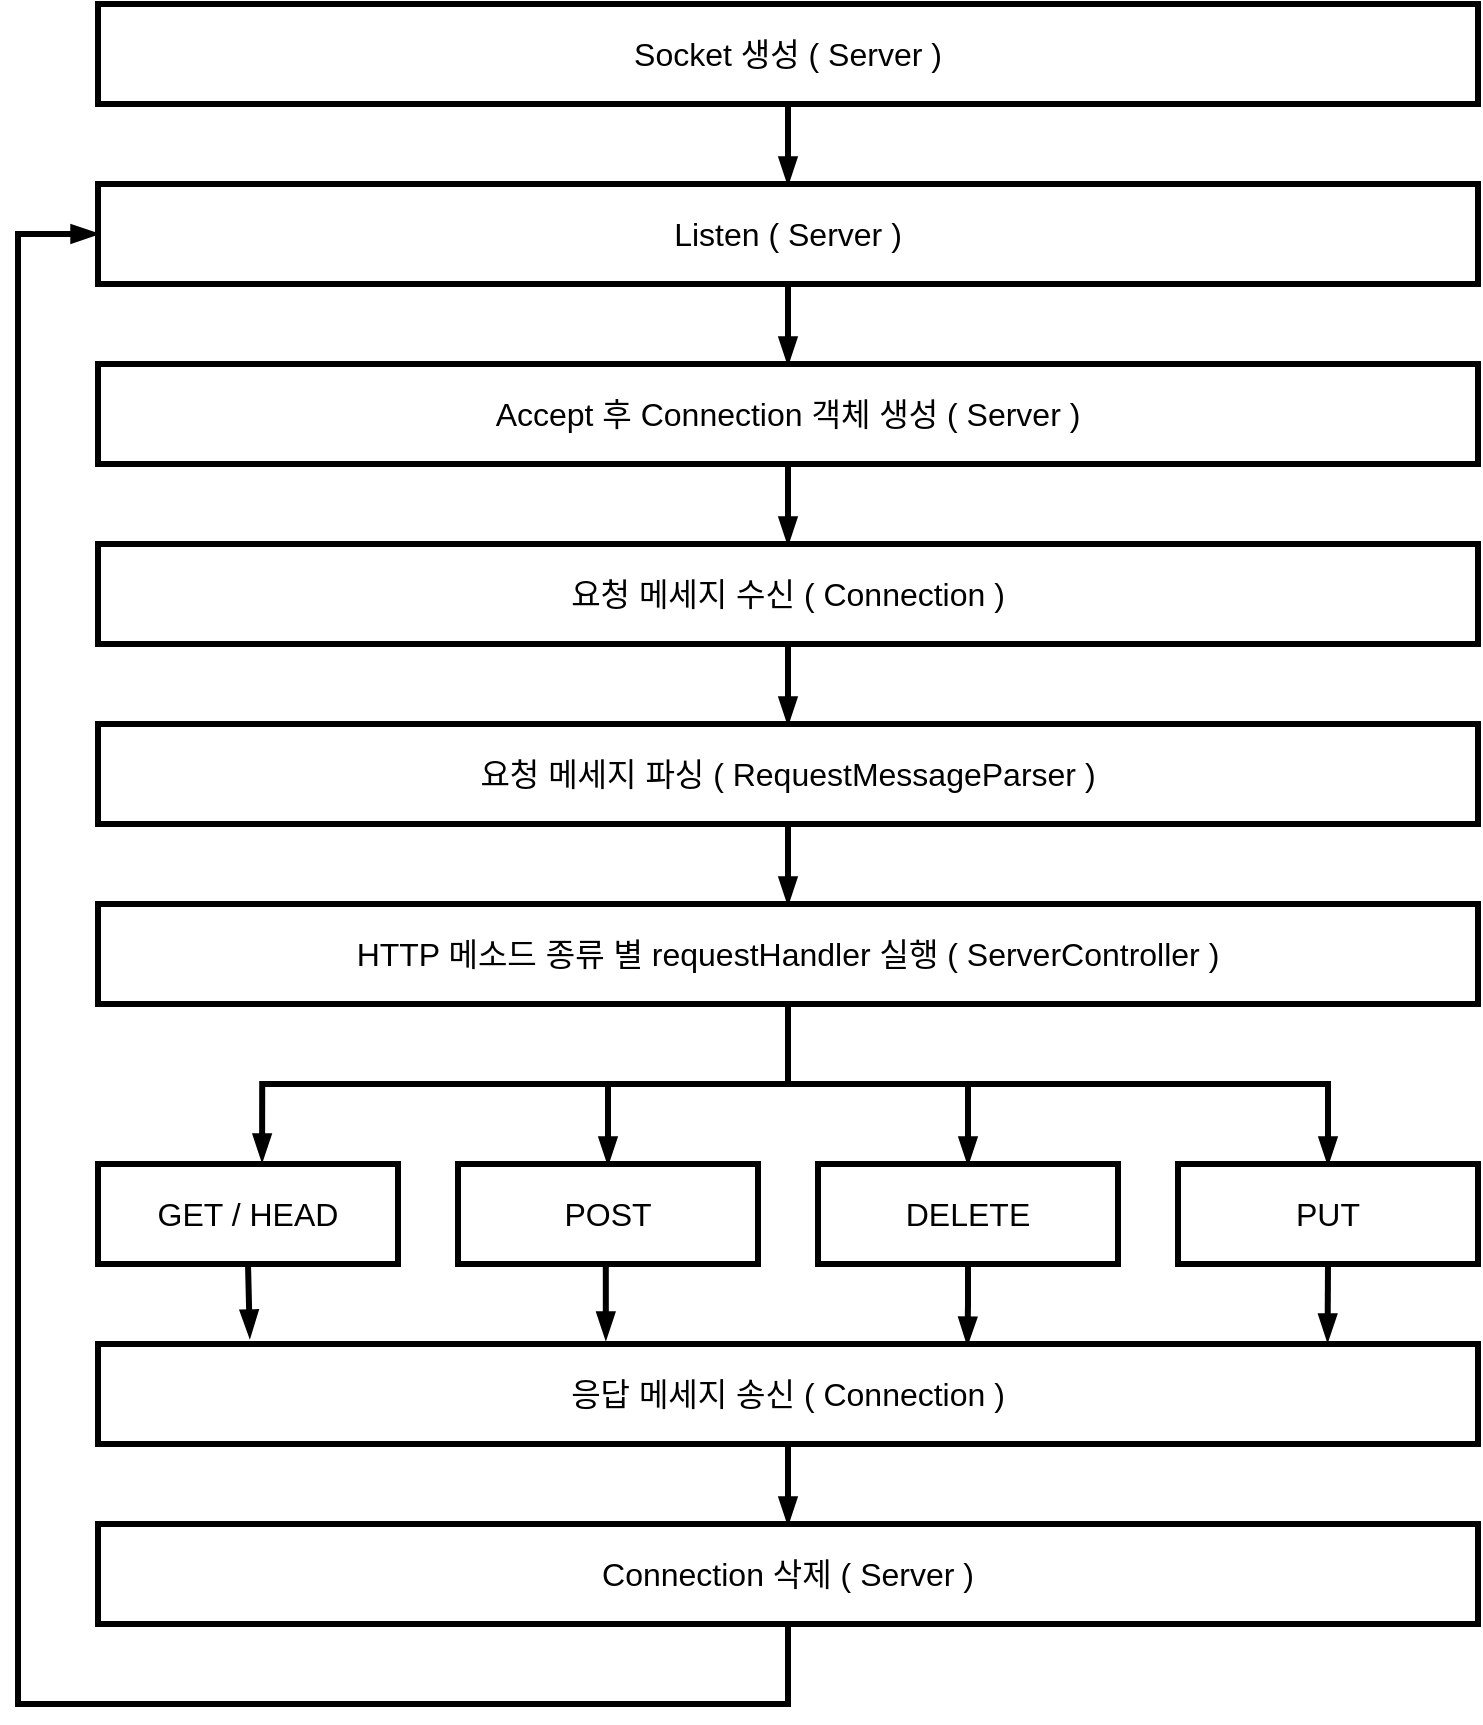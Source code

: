 <mxfile version="21.3.4" type="device" pages="5">
  <diagram name="Server" id="Ny38vXu0s3uts9oPLevN">
    <mxGraphModel dx="1415" dy="973" grid="1" gridSize="10" guides="1" tooltips="1" connect="1" arrows="1" fold="1" page="1" pageScale="1" pageWidth="850" pageHeight="1100" math="0" shadow="0">
      <root>
        <mxCell id="0" />
        <mxCell id="1" parent="0" />
        <mxCell id="Z1SarjyV387bxoBxRJpZ-27" style="edgeStyle=orthogonalEdgeStyle;rounded=0;orthogonalLoop=1;jettySize=auto;html=1;exitX=0.5;exitY=1;exitDx=0;exitDy=0;entryX=0.5;entryY=0;entryDx=0;entryDy=0;strokeWidth=3;endArrow=blockThin;endFill=1;" edge="1" parent="1" source="Z1SarjyV387bxoBxRJpZ-4" target="Z1SarjyV387bxoBxRJpZ-6">
          <mxGeometry relative="1" as="geometry" />
        </mxCell>
        <mxCell id="Z1SarjyV387bxoBxRJpZ-4" value="&lt;span style=&quot;font-size: 16px;&quot;&gt;Socket 생성 ( Server )&lt;/span&gt;" style="rounded=0;whiteSpace=wrap;html=1;strokeWidth=3;" vertex="1" parent="1">
          <mxGeometry x="80" y="40" width="690" height="50" as="geometry" />
        </mxCell>
        <mxCell id="Z1SarjyV387bxoBxRJpZ-29" style="edgeStyle=orthogonalEdgeStyle;rounded=0;orthogonalLoop=1;jettySize=auto;html=1;exitX=0.5;exitY=1;exitDx=0;exitDy=0;entryX=0.5;entryY=0;entryDx=0;entryDy=0;strokeWidth=3;endArrow=blockThin;endFill=1;" edge="1" parent="1" source="Z1SarjyV387bxoBxRJpZ-5" target="Z1SarjyV387bxoBxRJpZ-7">
          <mxGeometry relative="1" as="geometry" />
        </mxCell>
        <mxCell id="Z1SarjyV387bxoBxRJpZ-5" value="&lt;span style=&quot;font-size: 16px;&quot;&gt;Accept 후 Connection 객체 생성 ( Server )&lt;/span&gt;" style="rounded=0;whiteSpace=wrap;html=1;strokeWidth=3;" vertex="1" parent="1">
          <mxGeometry x="80" y="220" width="690" height="50" as="geometry" />
        </mxCell>
        <mxCell id="Z1SarjyV387bxoBxRJpZ-28" style="edgeStyle=orthogonalEdgeStyle;rounded=0;orthogonalLoop=1;jettySize=auto;html=1;exitX=0.5;exitY=1;exitDx=0;exitDy=0;entryX=0.5;entryY=0;entryDx=0;entryDy=0;strokeWidth=3;endArrow=blockThin;endFill=1;" edge="1" parent="1" source="Z1SarjyV387bxoBxRJpZ-6" target="Z1SarjyV387bxoBxRJpZ-5">
          <mxGeometry relative="1" as="geometry" />
        </mxCell>
        <mxCell id="Z1SarjyV387bxoBxRJpZ-6" value="&lt;font style=&quot;font-size: 16px;&quot;&gt;Listen ( Server )&lt;/font&gt;" style="rounded=0;whiteSpace=wrap;html=1;strokeWidth=3;" vertex="1" parent="1">
          <mxGeometry x="80" y="130" width="690" height="50" as="geometry" />
        </mxCell>
        <mxCell id="Z1SarjyV387bxoBxRJpZ-30" style="edgeStyle=orthogonalEdgeStyle;rounded=0;orthogonalLoop=1;jettySize=auto;html=1;exitX=0.5;exitY=1;exitDx=0;exitDy=0;entryX=0.5;entryY=0;entryDx=0;entryDy=0;strokeWidth=3;endArrow=blockThin;endFill=1;" edge="1" parent="1" source="Z1SarjyV387bxoBxRJpZ-7" target="Z1SarjyV387bxoBxRJpZ-12">
          <mxGeometry relative="1" as="geometry" />
        </mxCell>
        <mxCell id="Z1SarjyV387bxoBxRJpZ-7" value="&lt;font style=&quot;font-size: 16px;&quot;&gt;요청 메세지 수신 ( Connection )&lt;/font&gt;" style="rounded=0;whiteSpace=wrap;html=1;strokeWidth=3;" vertex="1" parent="1">
          <mxGeometry x="80" y="310" width="690" height="50" as="geometry" />
        </mxCell>
        <mxCell id="Z1SarjyV387bxoBxRJpZ-49" style="edgeStyle=orthogonalEdgeStyle;rounded=0;orthogonalLoop=1;jettySize=auto;html=1;exitX=0.5;exitY=1;exitDx=0;exitDy=0;entryX=0.5;entryY=0;entryDx=0;entryDy=0;strokeWidth=3;endArrow=blockThin;endFill=1;" edge="1" parent="1" source="Z1SarjyV387bxoBxRJpZ-12" target="Z1SarjyV387bxoBxRJpZ-13">
          <mxGeometry relative="1" as="geometry" />
        </mxCell>
        <mxCell id="Z1SarjyV387bxoBxRJpZ-12" value="&lt;span style=&quot;font-size: 16px;&quot;&gt;요청 메세지 파싱 ( RequestMessageParser )&lt;br&gt;&lt;/span&gt;" style="rounded=0;whiteSpace=wrap;html=1;strokeWidth=3;" vertex="1" parent="1">
          <mxGeometry x="80" y="400" width="690" height="50" as="geometry" />
        </mxCell>
        <mxCell id="Z1SarjyV387bxoBxRJpZ-32" style="edgeStyle=orthogonalEdgeStyle;rounded=0;orthogonalLoop=1;jettySize=auto;html=1;exitX=0.5;exitY=1;exitDx=0;exitDy=0;entryX=0.547;entryY=-0.03;entryDx=0;entryDy=0;entryPerimeter=0;endArrow=blockThin;endFill=1;strokeWidth=3;" edge="1" parent="1" source="Z1SarjyV387bxoBxRJpZ-13" target="Z1SarjyV387bxoBxRJpZ-16">
          <mxGeometry relative="1" as="geometry" />
        </mxCell>
        <mxCell id="Z1SarjyV387bxoBxRJpZ-33" style="edgeStyle=orthogonalEdgeStyle;rounded=0;orthogonalLoop=1;jettySize=auto;html=1;exitX=0.5;exitY=1;exitDx=0;exitDy=0;entryX=0.5;entryY=0;entryDx=0;entryDy=0;strokeWidth=3;endArrow=blockThin;endFill=1;" edge="1" parent="1" source="Z1SarjyV387bxoBxRJpZ-13" target="Z1SarjyV387bxoBxRJpZ-21">
          <mxGeometry relative="1" as="geometry" />
        </mxCell>
        <mxCell id="Z1SarjyV387bxoBxRJpZ-34" style="edgeStyle=orthogonalEdgeStyle;rounded=0;orthogonalLoop=1;jettySize=auto;html=1;exitX=0.5;exitY=1;exitDx=0;exitDy=0;entryX=0.5;entryY=0;entryDx=0;entryDy=0;strokeWidth=3;endArrow=blockThin;endFill=1;" edge="1" parent="1" source="Z1SarjyV387bxoBxRJpZ-13" target="Z1SarjyV387bxoBxRJpZ-22">
          <mxGeometry relative="1" as="geometry" />
        </mxCell>
        <mxCell id="Z1SarjyV387bxoBxRJpZ-35" style="edgeStyle=orthogonalEdgeStyle;rounded=0;orthogonalLoop=1;jettySize=auto;html=1;exitX=0.5;exitY=1;exitDx=0;exitDy=0;entryX=0.5;entryY=0;entryDx=0;entryDy=0;strokeWidth=3;endArrow=blockThin;endFill=1;" edge="1" parent="1" source="Z1SarjyV387bxoBxRJpZ-13" target="Z1SarjyV387bxoBxRJpZ-23">
          <mxGeometry relative="1" as="geometry" />
        </mxCell>
        <mxCell id="Z1SarjyV387bxoBxRJpZ-13" value="&lt;span style=&quot;font-size: 16px;&quot;&gt;HTTP 메소드 종류 별 requestHandler 실행 ( ServerController )&lt;br&gt;&lt;/span&gt;" style="rounded=0;whiteSpace=wrap;html=1;strokeWidth=3;" vertex="1" parent="1">
          <mxGeometry x="80" y="490" width="690" height="50" as="geometry" />
        </mxCell>
        <mxCell id="Z1SarjyV387bxoBxRJpZ-36" style="edgeStyle=orthogonalEdgeStyle;rounded=0;orthogonalLoop=1;jettySize=auto;html=1;exitX=0.5;exitY=1;exitDx=0;exitDy=0;entryX=0.11;entryY=-0.07;entryDx=0;entryDy=0;entryPerimeter=0;strokeWidth=3;endArrow=blockThin;endFill=1;" edge="1" parent="1" source="Z1SarjyV387bxoBxRJpZ-16" target="Z1SarjyV387bxoBxRJpZ-24">
          <mxGeometry relative="1" as="geometry" />
        </mxCell>
        <mxCell id="Z1SarjyV387bxoBxRJpZ-16" value="&lt;span style=&quot;font-size: 16px;&quot;&gt;GET / HEAD&lt;br&gt;&lt;/span&gt;" style="rounded=0;whiteSpace=wrap;html=1;strokeWidth=3;" vertex="1" parent="1">
          <mxGeometry x="80" y="620" width="150" height="50" as="geometry" />
        </mxCell>
        <mxCell id="Z1SarjyV387bxoBxRJpZ-37" style="edgeStyle=orthogonalEdgeStyle;rounded=0;orthogonalLoop=1;jettySize=auto;html=1;exitX=0.5;exitY=1;exitDx=0;exitDy=0;entryX=0.368;entryY=-0.05;entryDx=0;entryDy=0;entryPerimeter=0;strokeWidth=3;endArrow=blockThin;endFill=1;" edge="1" parent="1" source="Z1SarjyV387bxoBxRJpZ-21" target="Z1SarjyV387bxoBxRJpZ-24">
          <mxGeometry relative="1" as="geometry" />
        </mxCell>
        <mxCell id="Z1SarjyV387bxoBxRJpZ-21" value="&lt;span style=&quot;font-size: 16px;&quot;&gt;POST&lt;br&gt;&lt;/span&gt;" style="rounded=0;whiteSpace=wrap;html=1;strokeWidth=3;" vertex="1" parent="1">
          <mxGeometry x="260" y="620" width="150" height="50" as="geometry" />
        </mxCell>
        <mxCell id="Z1SarjyV387bxoBxRJpZ-51" style="edgeStyle=orthogonalEdgeStyle;rounded=0;orthogonalLoop=1;jettySize=auto;html=1;exitX=0.5;exitY=1;exitDx=0;exitDy=0;entryX=0.63;entryY=0;entryDx=0;entryDy=0;entryPerimeter=0;strokeWidth=3;endArrow=blockThin;endFill=1;" edge="1" parent="1" source="Z1SarjyV387bxoBxRJpZ-22" target="Z1SarjyV387bxoBxRJpZ-24">
          <mxGeometry relative="1" as="geometry" />
        </mxCell>
        <mxCell id="Z1SarjyV387bxoBxRJpZ-22" value="&lt;span style=&quot;font-size: 16px;&quot;&gt;DELETE&lt;br&gt;&lt;/span&gt;" style="rounded=0;whiteSpace=wrap;html=1;strokeWidth=3;" vertex="1" parent="1">
          <mxGeometry x="440" y="620" width="150" height="50" as="geometry" />
        </mxCell>
        <mxCell id="Z1SarjyV387bxoBxRJpZ-52" style="edgeStyle=orthogonalEdgeStyle;rounded=0;orthogonalLoop=1;jettySize=auto;html=1;exitX=0.5;exitY=1;exitDx=0;exitDy=0;entryX=0.891;entryY=-0.03;entryDx=0;entryDy=0;entryPerimeter=0;strokeWidth=3;endArrow=blockThin;endFill=1;" edge="1" parent="1" source="Z1SarjyV387bxoBxRJpZ-23" target="Z1SarjyV387bxoBxRJpZ-24">
          <mxGeometry relative="1" as="geometry" />
        </mxCell>
        <mxCell id="Z1SarjyV387bxoBxRJpZ-23" value="&lt;span style=&quot;font-size: 16px;&quot;&gt;PUT&lt;br&gt;&lt;/span&gt;" style="rounded=0;whiteSpace=wrap;html=1;strokeWidth=3;" vertex="1" parent="1">
          <mxGeometry x="620" y="620" width="150" height="50" as="geometry" />
        </mxCell>
        <mxCell id="Z1SarjyV387bxoBxRJpZ-40" style="edgeStyle=orthogonalEdgeStyle;rounded=0;orthogonalLoop=1;jettySize=auto;html=1;exitX=0.5;exitY=1;exitDx=0;exitDy=0;entryX=0.5;entryY=0;entryDx=0;entryDy=0;endArrow=blockThin;endFill=1;strokeWidth=3;" edge="1" parent="1" source="Z1SarjyV387bxoBxRJpZ-24" target="Z1SarjyV387bxoBxRJpZ-25">
          <mxGeometry relative="1" as="geometry" />
        </mxCell>
        <mxCell id="Z1SarjyV387bxoBxRJpZ-24" value="&lt;span style=&quot;font-size: 16px;&quot;&gt;응답 메세지 송신 ( Connection )&lt;br&gt;&lt;/span&gt;" style="rounded=0;whiteSpace=wrap;html=1;strokeWidth=3;" vertex="1" parent="1">
          <mxGeometry x="80" y="710" width="690" height="50" as="geometry" />
        </mxCell>
        <mxCell id="Z1SarjyV387bxoBxRJpZ-41" style="edgeStyle=orthogonalEdgeStyle;rounded=0;orthogonalLoop=1;jettySize=auto;html=1;exitX=0.5;exitY=1;exitDx=0;exitDy=0;entryX=0;entryY=0.5;entryDx=0;entryDy=0;strokeWidth=3;endArrow=blockThin;endFill=1;" edge="1" parent="1" source="Z1SarjyV387bxoBxRJpZ-25" target="Z1SarjyV387bxoBxRJpZ-6">
          <mxGeometry relative="1" as="geometry">
            <Array as="points">
              <mxPoint x="425" y="890" />
              <mxPoint x="40" y="890" />
              <mxPoint x="40" y="155" />
            </Array>
          </mxGeometry>
        </mxCell>
        <mxCell id="Z1SarjyV387bxoBxRJpZ-25" value="&lt;span style=&quot;font-size: 16px;&quot;&gt;Connection 삭제 ( Server )&lt;br&gt;&lt;/span&gt;" style="rounded=0;whiteSpace=wrap;html=1;strokeWidth=3;" vertex="1" parent="1">
          <mxGeometry x="80" y="800" width="690" height="50" as="geometry" />
        </mxCell>
      </root>
    </mxGraphModel>
  </diagram>
  <diagram id="M9g7d2FF81jYp79rdxgY" name="GET_handler">
    <mxGraphModel dx="1415" dy="973" grid="1" gridSize="10" guides="1" tooltips="1" connect="1" arrows="1" fold="1" page="1" pageScale="1" pageWidth="850" pageHeight="1100" math="0" shadow="0">
      <root>
        <mxCell id="0" />
        <mxCell id="1" parent="0" />
        <mxCell id="GMyvYdKoe5PW9vri0eFx-3" style="edgeStyle=orthogonalEdgeStyle;rounded=0;orthogonalLoop=1;jettySize=auto;html=1;exitX=0.5;exitY=1;exitDx=0;exitDy=0;entryX=0.5;entryY=0;entryDx=0;entryDy=0;strokeWidth=3;endArrow=blockThin;endFill=1;" edge="1" parent="1" source="7eJt1NJ05mc4aPAgaQNr-1" target="7eJt1NJ05mc4aPAgaQNr-2">
          <mxGeometry relative="1" as="geometry" />
        </mxCell>
        <mxCell id="7eJt1NJ05mc4aPAgaQNr-1" value="&lt;span style=&quot;font-size: 16px;&quot;&gt;GetRequestHandler 객체 생성&lt;/span&gt;" style="rounded=0;whiteSpace=wrap;html=1;strokeWidth=3;" vertex="1" parent="1">
          <mxGeometry x="80" y="40" width="690" height="50" as="geometry" />
        </mxCell>
        <mxCell id="GMyvYdKoe5PW9vri0eFx-4" style="edgeStyle=orthogonalEdgeStyle;rounded=0;orthogonalLoop=1;jettySize=auto;html=1;exitX=0.5;exitY=1;exitDx=0;exitDy=0;entryX=0.5;entryY=0;entryDx=0;entryDy=0;strokeWidth=3;endArrow=blockThin;endFill=1;" edge="1" parent="1" source="7eJt1NJ05mc4aPAgaQNr-2" target="7eJt1NJ05mc4aPAgaQNr-3">
          <mxGeometry relative="1" as="geometry" />
        </mxCell>
        <mxCell id="7eJt1NJ05mc4aPAgaQNr-2" value="requestTarget에 대한 Location Block 리다이렉션" style="rounded=0;whiteSpace=wrap;html=1;strokeWidth=3;fontSize=16;" vertex="1" parent="1">
          <mxGeometry x="80" y="130" width="690" height="50" as="geometry" />
        </mxCell>
        <mxCell id="GMyvYdKoe5PW9vri0eFx-8" style="edgeStyle=orthogonalEdgeStyle;rounded=0;orthogonalLoop=1;jettySize=auto;html=1;exitX=0.25;exitY=1;exitDx=0;exitDy=0;entryX=0.444;entryY=-0.02;entryDx=0;entryDy=0;entryPerimeter=0;strokeWidth=3;endArrow=blockThin;endFill=1;" edge="1" parent="1">
          <mxGeometry relative="1" as="geometry">
            <mxPoint x="274.5" y="270" as="sourcePoint" />
            <mxPoint x="275.16" y="309" as="targetPoint" />
            <Array as="points">
              <mxPoint x="275" y="290" />
              <mxPoint x="275" y="290" />
            </Array>
          </mxGeometry>
        </mxCell>
        <mxCell id="7eJt1NJ05mc4aPAgaQNr-3" value="HTTP 요청 메시지 유효성 검사" style="rounded=0;whiteSpace=wrap;html=1;strokeWidth=3;fontSize=16;" vertex="1" parent="1">
          <mxGeometry x="80" y="220" width="690" height="50" as="geometry" />
        </mxCell>
        <mxCell id="GMyvYdKoe5PW9vri0eFx-7" style="edgeStyle=orthogonalEdgeStyle;rounded=0;orthogonalLoop=1;jettySize=auto;html=1;exitX=0.5;exitY=0;exitDx=0;exitDy=0;entryX=0.5;entryY=0;entryDx=0;entryDy=0;" edge="1" parent="1" source="7eJt1NJ05mc4aPAgaQNr-5" target="7eJt1NJ05mc4aPAgaQNr-5">
          <mxGeometry relative="1" as="geometry" />
        </mxCell>
        <mxCell id="GMyvYdKoe5PW9vri0eFx-9" style="edgeStyle=orthogonalEdgeStyle;rounded=0;orthogonalLoop=1;jettySize=auto;html=1;exitX=0.5;exitY=1;exitDx=0;exitDy=0;entryX=0.5;entryY=0;entryDx=0;entryDy=0;strokeWidth=3;endArrow=blockThin;endFill=1;" edge="1" parent="1" source="7eJt1NJ05mc4aPAgaQNr-5" target="YpVxli-ZfrWEM21YUndf-1">
          <mxGeometry relative="1" as="geometry" />
        </mxCell>
        <mxCell id="GMyvYdKoe5PW9vri0eFx-10" style="edgeStyle=orthogonalEdgeStyle;rounded=0;orthogonalLoop=1;jettySize=auto;html=1;exitX=1;exitY=0.5;exitDx=0;exitDy=0;entryX=0;entryY=0.5;entryDx=0;entryDy=0;strokeWidth=3;endArrow=blockThin;endFill=1;" edge="1" parent="1" source="7eJt1NJ05mc4aPAgaQNr-5" target="7eJt1NJ05mc4aPAgaQNr-6">
          <mxGeometry relative="1" as="geometry" />
        </mxCell>
        <mxCell id="7eJt1NJ05mc4aPAgaQNr-5" value="HTTP 메소드 권한 검사" style="rounded=0;whiteSpace=wrap;html=1;strokeWidth=3;fontSize=16;" vertex="1" parent="1">
          <mxGeometry x="80" y="310" width="390" height="50" as="geometry" />
        </mxCell>
        <mxCell id="GMyvYdKoe5PW9vri0eFx-40" style="edgeStyle=orthogonalEdgeStyle;rounded=0;orthogonalLoop=1;jettySize=auto;html=1;exitX=1;exitY=0.5;exitDx=0;exitDy=0;entryX=1;entryY=0.5;entryDx=0;entryDy=0;strokeWidth=3;endArrow=blockThin;endFill=1;" edge="1" parent="1" source="7eJt1NJ05mc4aPAgaQNr-6" target="GMyvYdKoe5PW9vri0eFx-23">
          <mxGeometry relative="1" as="geometry">
            <Array as="points">
              <mxPoint x="810" y="335" />
              <mxPoint x="810" y="1185" />
            </Array>
          </mxGeometry>
        </mxCell>
        <mxCell id="7eJt1NJ05mc4aPAgaQNr-6" value="메소드 권한이 없으면&lt;br&gt;405 Error" style="rounded=0;whiteSpace=wrap;html=1;strokeWidth=3;fontSize=16;" vertex="1" parent="1">
          <mxGeometry x="550" y="310" width="220" height="50" as="geometry" />
        </mxCell>
        <mxCell id="GMyvYdKoe5PW9vri0eFx-11" style="edgeStyle=orthogonalEdgeStyle;rounded=0;orthogonalLoop=1;jettySize=auto;html=1;exitX=1;exitY=0.5;exitDx=0;exitDy=0;entryX=0;entryY=0.5;entryDx=0;entryDy=0;strokeWidth=3;endArrow=blockThin;endFill=1;" edge="1" parent="1" source="YpVxli-ZfrWEM21YUndf-1" target="YpVxli-ZfrWEM21YUndf-3">
          <mxGeometry relative="1" as="geometry" />
        </mxCell>
        <mxCell id="GMyvYdKoe5PW9vri0eFx-15" style="edgeStyle=orthogonalEdgeStyle;rounded=0;orthogonalLoop=1;jettySize=auto;html=1;exitX=0.5;exitY=1;exitDx=0;exitDy=0;entryX=0.5;entryY=0;entryDx=0;entryDy=0;strokeWidth=3;endArrow=blockThin;endFill=1;" edge="1" parent="1" source="YpVxli-ZfrWEM21YUndf-1" target="YpVxli-ZfrWEM21YUndf-4">
          <mxGeometry relative="1" as="geometry" />
        </mxCell>
        <mxCell id="YpVxli-ZfrWEM21YUndf-1" value="HTTP 버전 유효성 검사" style="rounded=0;whiteSpace=wrap;html=1;strokeWidth=3;fontSize=16;" vertex="1" parent="1">
          <mxGeometry x="80" y="400" width="390" height="50" as="geometry" />
        </mxCell>
        <mxCell id="GMyvYdKoe5PW9vri0eFx-39" style="edgeStyle=orthogonalEdgeStyle;rounded=0;orthogonalLoop=1;jettySize=auto;html=1;exitX=1;exitY=0.5;exitDx=0;exitDy=0;entryX=1;entryY=0.5;entryDx=0;entryDy=0;strokeWidth=3;endArrow=blockThin;endFill=1;" edge="1" parent="1" source="YpVxli-ZfrWEM21YUndf-3" target="GMyvYdKoe5PW9vri0eFx-23">
          <mxGeometry relative="1" as="geometry">
            <Array as="points">
              <mxPoint x="810" y="425" />
              <mxPoint x="810" y="1185" />
            </Array>
          </mxGeometry>
        </mxCell>
        <mxCell id="YpVxli-ZfrWEM21YUndf-3" value="메소드 버전 유효성 검사 실패&lt;br&gt;400 Error" style="rounded=0;whiteSpace=wrap;html=1;strokeWidth=3;fontSize=16;" vertex="1" parent="1">
          <mxGeometry x="550" y="400" width="220" height="50" as="geometry" />
        </mxCell>
        <mxCell id="GMyvYdKoe5PW9vri0eFx-12" style="edgeStyle=orthogonalEdgeStyle;rounded=0;orthogonalLoop=1;jettySize=auto;html=1;exitX=1;exitY=0.5;exitDx=0;exitDy=0;entryX=0;entryY=0.5;entryDx=0;entryDy=0;strokeWidth=3;endArrow=blockThin;endFill=1;" edge="1" parent="1" source="YpVxli-ZfrWEM21YUndf-4" target="YpVxli-ZfrWEM21YUndf-5">
          <mxGeometry relative="1" as="geometry" />
        </mxCell>
        <mxCell id="GMyvYdKoe5PW9vri0eFx-16" style="edgeStyle=orthogonalEdgeStyle;rounded=0;orthogonalLoop=1;jettySize=auto;html=1;exitX=0.5;exitY=1;exitDx=0;exitDy=0;entryX=0.5;entryY=0;entryDx=0;entryDy=0;strokeWidth=3;endArrow=blockThin;endFill=1;" edge="1" parent="1" source="YpVxli-ZfrWEM21YUndf-4" target="YpVxli-ZfrWEM21YUndf-6">
          <mxGeometry relative="1" as="geometry" />
        </mxCell>
        <mxCell id="YpVxli-ZfrWEM21YUndf-4" value="HTTP 메세지 바디 크기 검사" style="rounded=0;whiteSpace=wrap;html=1;strokeWidth=3;fontSize=16;" vertex="1" parent="1">
          <mxGeometry x="80" y="490" width="390" height="50" as="geometry" />
        </mxCell>
        <mxCell id="GMyvYdKoe5PW9vri0eFx-38" style="edgeStyle=orthogonalEdgeStyle;rounded=0;orthogonalLoop=1;jettySize=auto;html=1;exitX=1;exitY=0.5;exitDx=0;exitDy=0;entryX=1;entryY=0.5;entryDx=0;entryDy=0;strokeWidth=3;endArrow=blockThin;endFill=1;" edge="1" parent="1" source="YpVxli-ZfrWEM21YUndf-5" target="GMyvYdKoe5PW9vri0eFx-23">
          <mxGeometry relative="1" as="geometry">
            <Array as="points">
              <mxPoint x="810" y="515" />
              <mxPoint x="810" y="1185" />
            </Array>
          </mxGeometry>
        </mxCell>
        <mxCell id="YpVxli-ZfrWEM21YUndf-5" value="메시지 바디가 너무 크면&lt;br&gt;413 Error" style="rounded=0;whiteSpace=wrap;html=1;strokeWidth=3;fontSize=16;" vertex="1" parent="1">
          <mxGeometry x="550" y="490" width="220" height="50" as="geometry" />
        </mxCell>
        <mxCell id="GMyvYdKoe5PW9vri0eFx-13" style="edgeStyle=orthogonalEdgeStyle;rounded=0;orthogonalLoop=1;jettySize=auto;html=1;exitX=1;exitY=0.5;exitDx=0;exitDy=0;entryX=0;entryY=0.5;entryDx=0;entryDy=0;strokeWidth=3;endArrow=blockThin;endFill=1;" edge="1" parent="1" source="YpVxli-ZfrWEM21YUndf-6" target="YpVxli-ZfrWEM21YUndf-9">
          <mxGeometry relative="1" as="geometry" />
        </mxCell>
        <mxCell id="GMyvYdKoe5PW9vri0eFx-14" style="edgeStyle=orthogonalEdgeStyle;rounded=0;orthogonalLoop=1;jettySize=auto;html=1;exitX=1;exitY=0.5;exitDx=0;exitDy=0;entryX=0;entryY=0.5;entryDx=0;entryDy=0;strokeWidth=3;endArrow=blockThin;endFill=1;" edge="1" parent="1" source="YpVxli-ZfrWEM21YUndf-6" target="GMyvYdKoe5PW9vri0eFx-1">
          <mxGeometry relative="1" as="geometry" />
        </mxCell>
        <mxCell id="GMyvYdKoe5PW9vri0eFx-17" style="edgeStyle=orthogonalEdgeStyle;rounded=0;orthogonalLoop=1;jettySize=auto;html=1;exitX=0.5;exitY=1;exitDx=0;exitDy=0;entryX=0.283;entryY=-0.02;entryDx=0;entryDy=0;entryPerimeter=0;strokeWidth=3;endArrow=blockThin;endFill=1;" edge="1" parent="1" source="YpVxli-ZfrWEM21YUndf-6" target="GMyvYdKoe5PW9vri0eFx-2">
          <mxGeometry relative="1" as="geometry" />
        </mxCell>
        <mxCell id="YpVxli-ZfrWEM21YUndf-6" value="requestTarget에 대한 파일 경로 찾기" style="rounded=0;whiteSpace=wrap;html=1;strokeWidth=3;fontSize=16;" vertex="1" parent="1">
          <mxGeometry x="80" y="580" width="390" height="50" as="geometry" />
        </mxCell>
        <mxCell id="GMyvYdKoe5PW9vri0eFx-37" style="edgeStyle=orthogonalEdgeStyle;rounded=0;orthogonalLoop=1;jettySize=auto;html=1;exitX=1;exitY=0.5;exitDx=0;exitDy=0;entryX=1;entryY=0.5;entryDx=0;entryDy=0;strokeWidth=3;endArrow=blockThin;endFill=1;" edge="1" parent="1" source="YpVxli-ZfrWEM21YUndf-9" target="GMyvYdKoe5PW9vri0eFx-23">
          <mxGeometry relative="1" as="geometry">
            <Array as="points">
              <mxPoint x="810" y="605" />
              <mxPoint x="810" y="1185" />
            </Array>
          </mxGeometry>
        </mxCell>
        <mxCell id="YpVxli-ZfrWEM21YUndf-9" value="파일 권한 없으면&lt;br&gt;500 Error" style="rounded=0;whiteSpace=wrap;html=1;strokeWidth=3;fontSize=16;" vertex="1" parent="1">
          <mxGeometry x="550" y="580" width="220" height="50" as="geometry" />
        </mxCell>
        <mxCell id="GMyvYdKoe5PW9vri0eFx-36" style="edgeStyle=orthogonalEdgeStyle;rounded=0;orthogonalLoop=1;jettySize=auto;html=1;exitX=1;exitY=0.5;exitDx=0;exitDy=0;entryX=1;entryY=0.5;entryDx=0;entryDy=0;strokeWidth=3;endArrow=blockThin;endFill=1;" edge="1" parent="1" source="GMyvYdKoe5PW9vri0eFx-1" target="GMyvYdKoe5PW9vri0eFx-23">
          <mxGeometry relative="1" as="geometry">
            <Array as="points">
              <mxPoint x="810" y="695" />
              <mxPoint x="810" y="1185" />
            </Array>
          </mxGeometry>
        </mxCell>
        <mxCell id="GMyvYdKoe5PW9vri0eFx-1" value="파일 경로 없으면&lt;br&gt;404 Error" style="rounded=0;whiteSpace=wrap;html=1;strokeWidth=3;fontSize=16;" vertex="1" parent="1">
          <mxGeometry x="550" y="670" width="220" height="50" as="geometry" />
        </mxCell>
        <mxCell id="GMyvYdKoe5PW9vri0eFx-20" style="edgeStyle=orthogonalEdgeStyle;rounded=0;orthogonalLoop=1;jettySize=auto;html=1;exitX=0.5;exitY=1;exitDx=0;exitDy=0;entryX=0.5;entryY=0;entryDx=0;entryDy=0;strokeWidth=3;endArrow=blockThin;endFill=1;" edge="1" parent="1" source="GMyvYdKoe5PW9vri0eFx-2" target="GMyvYdKoe5PW9vri0eFx-18">
          <mxGeometry relative="1" as="geometry" />
        </mxCell>
        <mxCell id="GMyvYdKoe5PW9vri0eFx-21" style="edgeStyle=orthogonalEdgeStyle;rounded=0;orthogonalLoop=1;jettySize=auto;html=1;exitX=0.5;exitY=1;exitDx=0;exitDy=0;entryX=0.5;entryY=0;entryDx=0;entryDy=0;strokeWidth=3;endArrow=blockThin;endFill=1;" edge="1" parent="1" source="GMyvYdKoe5PW9vri0eFx-2" target="GMyvYdKoe5PW9vri0eFx-19">
          <mxGeometry relative="1" as="geometry" />
        </mxCell>
        <mxCell id="GMyvYdKoe5PW9vri0eFx-2" value="CGI 파일인지 일반 파일인지 판별" style="rounded=0;whiteSpace=wrap;html=1;strokeWidth=3;fontSize=16;" vertex="1" parent="1">
          <mxGeometry x="80" y="760" width="690" height="50" as="geometry" />
        </mxCell>
        <mxCell id="GMyvYdKoe5PW9vri0eFx-27" style="edgeStyle=orthogonalEdgeStyle;rounded=0;orthogonalLoop=1;jettySize=auto;html=1;exitX=0.5;exitY=1;exitDx=0;exitDy=0;entryX=0.5;entryY=0;entryDx=0;entryDy=0;strokeWidth=3;endArrow=blockThin;endFill=1;" edge="1" parent="1" source="GMyvYdKoe5PW9vri0eFx-18" target="GMyvYdKoe5PW9vri0eFx-24">
          <mxGeometry relative="1" as="geometry" />
        </mxCell>
        <mxCell id="GMyvYdKoe5PW9vri0eFx-28" style="edgeStyle=orthogonalEdgeStyle;rounded=0;orthogonalLoop=1;jettySize=auto;html=1;exitX=0.5;exitY=1;exitDx=0;exitDy=0;entryX=0.5;entryY=0;entryDx=0;entryDy=0;strokeWidth=3;endArrow=blockThin;endFill=1;" edge="1" parent="1" source="GMyvYdKoe5PW9vri0eFx-18" target="GMyvYdKoe5PW9vri0eFx-22">
          <mxGeometry relative="1" as="geometry" />
        </mxCell>
        <mxCell id="GMyvYdKoe5PW9vri0eFx-18" value="디렉토리인지 일반파일인지 판별" style="rounded=0;whiteSpace=wrap;html=1;strokeWidth=3;fontSize=16;" vertex="1" parent="1">
          <mxGeometry x="80" y="890" width="320" height="50" as="geometry" />
        </mxCell>
        <mxCell id="GMyvYdKoe5PW9vri0eFx-26" style="edgeStyle=orthogonalEdgeStyle;rounded=0;orthogonalLoop=1;jettySize=auto;html=1;exitX=0.5;exitY=1;exitDx=0;exitDy=0;entryX=0.768;entryY=-0.05;entryDx=0;entryDy=0;entryPerimeter=0;strokeWidth=3;endArrow=blockThin;endFill=1;" edge="1" parent="1" source="GMyvYdKoe5PW9vri0eFx-19" target="GMyvYdKoe5PW9vri0eFx-23">
          <mxGeometry relative="1" as="geometry" />
        </mxCell>
        <mxCell id="GMyvYdKoe5PW9vri0eFx-19" value="CGI 실행 ( CGI 객체 )" style="rounded=0;whiteSpace=wrap;html=1;strokeWidth=3;fontSize=16;" vertex="1" parent="1">
          <mxGeometry x="450" y="890" width="320" height="230" as="geometry" />
        </mxCell>
        <mxCell id="fCxtK-ErBdNucKPOzTwh-13" style="edgeStyle=orthogonalEdgeStyle;rounded=0;orthogonalLoop=1;jettySize=auto;html=1;exitX=0.5;exitY=1;exitDx=0;exitDy=0;entryX=0.362;entryY=-0.04;entryDx=0;entryDy=0;entryPerimeter=0;strokeWidth=3;endArrow=blockThin;endFill=1;" edge="1" parent="1" source="GMyvYdKoe5PW9vri0eFx-22" target="GMyvYdKoe5PW9vri0eFx-23">
          <mxGeometry relative="1" as="geometry" />
        </mxCell>
        <mxCell id="GMyvYdKoe5PW9vri0eFx-22" value="파일 내용 읽기&lt;br&gt;(실패시 500 Error)" style="rounded=0;whiteSpace=wrap;html=1;strokeWidth=3;fontSize=16;" vertex="1" parent="1">
          <mxGeometry x="260" y="980" width="140" height="140" as="geometry" />
        </mxCell>
        <mxCell id="fCxtK-ErBdNucKPOzTwh-3" style="edgeStyle=orthogonalEdgeStyle;rounded=0;orthogonalLoop=1;jettySize=auto;html=1;exitX=0.5;exitY=1;exitDx=0;exitDy=0;strokeWidth=3;endArrow=blockThin;endFill=1;" edge="1" parent="1" source="GMyvYdKoe5PW9vri0eFx-23" target="fCxtK-ErBdNucKPOzTwh-2">
          <mxGeometry relative="1" as="geometry" />
        </mxCell>
        <mxCell id="GMyvYdKoe5PW9vri0eFx-23" value="GET 메소드면 메세지 바디에 결과 저장&lt;br&gt;HEAD 메소드면 결과 값 저장X" style="rounded=0;whiteSpace=wrap;html=1;strokeWidth=3;fontSize=16;" vertex="1" parent="1">
          <mxGeometry x="80" y="1160" width="690" height="50" as="geometry" />
        </mxCell>
        <mxCell id="GMyvYdKoe5PW9vri0eFx-33" style="edgeStyle=orthogonalEdgeStyle;rounded=0;orthogonalLoop=1;jettySize=auto;html=1;exitX=0.5;exitY=1;exitDx=0;exitDy=0;entryX=0.5;entryY=0;entryDx=0;entryDy=0;strokeWidth=3;endArrow=classicThin;endFill=0;" edge="1" parent="1" source="GMyvYdKoe5PW9vri0eFx-24" target="GMyvYdKoe5PW9vri0eFx-32">
          <mxGeometry relative="1" as="geometry" />
        </mxCell>
        <mxCell id="GMyvYdKoe5PW9vri0eFx-24" value="autoindex 확인" style="rounded=0;whiteSpace=wrap;html=1;strokeWidth=3;fontSize=16;" vertex="1" parent="1">
          <mxGeometry x="80" y="980" width="140" height="50" as="geometry" />
        </mxCell>
        <mxCell id="GMyvYdKoe5PW9vri0eFx-35" style="edgeStyle=orthogonalEdgeStyle;rounded=0;orthogonalLoop=1;jettySize=auto;html=1;exitX=0.5;exitY=1;exitDx=0;exitDy=0;entryX=0.101;entryY=0;entryDx=0;entryDy=0;entryPerimeter=0;strokeWidth=3;endArrow=blockThin;endFill=1;" edge="1" parent="1" source="GMyvYdKoe5PW9vri0eFx-32" target="GMyvYdKoe5PW9vri0eFx-23">
          <mxGeometry relative="1" as="geometry" />
        </mxCell>
        <mxCell id="GMyvYdKoe5PW9vri0eFx-32" value="디렉토리 리스팅&lt;br&gt;( off 면 404 Error)" style="rounded=0;whiteSpace=wrap;html=1;strokeWidth=3;fontSize=16;" vertex="1" parent="1">
          <mxGeometry x="80" y="1070" width="140" height="50" as="geometry" />
        </mxCell>
        <mxCell id="GMyvYdKoe5PW9vri0eFx-41" style="edgeStyle=orthogonalEdgeStyle;rounded=0;orthogonalLoop=1;jettySize=auto;html=1;exitX=0.5;exitY=1;exitDx=0;exitDy=0;" edge="1" parent="1" source="GMyvYdKoe5PW9vri0eFx-19" target="GMyvYdKoe5PW9vri0eFx-19">
          <mxGeometry relative="1" as="geometry" />
        </mxCell>
        <mxCell id="fCxtK-ErBdNucKPOzTwh-2" value="HTTP 응답 메세지 생성" style="rounded=0;whiteSpace=wrap;html=1;strokeWidth=3;fontSize=16;" vertex="1" parent="1">
          <mxGeometry x="80" y="1250" width="690" height="50" as="geometry" />
        </mxCell>
      </root>
    </mxGraphModel>
  </diagram>
  <diagram id="TLN0P_UCxPm7Ky4UwdBO" name="POST_handler">
    <mxGraphModel dx="1415" dy="973" grid="1" gridSize="10" guides="1" tooltips="1" connect="1" arrows="1" fold="1" page="1" pageScale="1" pageWidth="850" pageHeight="1100" math="0" shadow="0">
      <root>
        <mxCell id="0" />
        <mxCell id="1" parent="0" />
        <mxCell id="vDAjrCye8cIqmtdn82lr-1" style="edgeStyle=orthogonalEdgeStyle;rounded=0;orthogonalLoop=1;jettySize=auto;html=1;exitX=0.5;exitY=1;exitDx=0;exitDy=0;entryX=0.5;entryY=0;entryDx=0;entryDy=0;strokeWidth=3;endArrow=blockThin;endFill=1;" edge="1" parent="1" source="vDAjrCye8cIqmtdn82lr-2" target="vDAjrCye8cIqmtdn82lr-4">
          <mxGeometry relative="1" as="geometry" />
        </mxCell>
        <mxCell id="vDAjrCye8cIqmtdn82lr-2" value="&lt;span style=&quot;font-size: 16px;&quot;&gt;PostRequestHandler 객체 생성&lt;/span&gt;" style="rounded=0;whiteSpace=wrap;html=1;strokeWidth=3;" vertex="1" parent="1">
          <mxGeometry x="80" y="40" width="690" height="50" as="geometry" />
        </mxCell>
        <mxCell id="vDAjrCye8cIqmtdn82lr-3" style="edgeStyle=orthogonalEdgeStyle;rounded=0;orthogonalLoop=1;jettySize=auto;html=1;exitX=0.5;exitY=1;exitDx=0;exitDy=0;entryX=0.5;entryY=0;entryDx=0;entryDy=0;strokeWidth=3;endArrow=blockThin;endFill=1;" edge="1" parent="1" source="vDAjrCye8cIqmtdn82lr-4" target="vDAjrCye8cIqmtdn82lr-6">
          <mxGeometry relative="1" as="geometry" />
        </mxCell>
        <mxCell id="vDAjrCye8cIqmtdn82lr-4" value="requestTarget에 대한 Location Block 리다이렉션" style="rounded=0;whiteSpace=wrap;html=1;strokeWidth=3;fontSize=16;" vertex="1" parent="1">
          <mxGeometry x="80" y="130" width="690" height="50" as="geometry" />
        </mxCell>
        <mxCell id="vDAjrCye8cIqmtdn82lr-5" style="edgeStyle=orthogonalEdgeStyle;rounded=0;orthogonalLoop=1;jettySize=auto;html=1;exitX=0.25;exitY=1;exitDx=0;exitDy=0;entryX=0.444;entryY=-0.02;entryDx=0;entryDy=0;entryPerimeter=0;strokeWidth=3;endArrow=blockThin;endFill=1;" edge="1" parent="1">
          <mxGeometry relative="1" as="geometry">
            <mxPoint x="274.5" y="270" as="sourcePoint" />
            <mxPoint x="275.16" y="309" as="targetPoint" />
            <Array as="points">
              <mxPoint x="275" y="290" />
              <mxPoint x="275" y="290" />
            </Array>
          </mxGeometry>
        </mxCell>
        <mxCell id="vDAjrCye8cIqmtdn82lr-6" value="HTTP 요청 메시지 유효성 검사" style="rounded=0;whiteSpace=wrap;html=1;strokeWidth=3;fontSize=16;" vertex="1" parent="1">
          <mxGeometry x="80" y="220" width="690" height="50" as="geometry" />
        </mxCell>
        <mxCell id="vDAjrCye8cIqmtdn82lr-7" style="edgeStyle=orthogonalEdgeStyle;rounded=0;orthogonalLoop=1;jettySize=auto;html=1;exitX=0.5;exitY=0;exitDx=0;exitDy=0;entryX=0.5;entryY=0;entryDx=0;entryDy=0;" edge="1" parent="1" source="vDAjrCye8cIqmtdn82lr-10" target="vDAjrCye8cIqmtdn82lr-10">
          <mxGeometry relative="1" as="geometry" />
        </mxCell>
        <mxCell id="vDAjrCye8cIqmtdn82lr-8" style="edgeStyle=orthogonalEdgeStyle;rounded=0;orthogonalLoop=1;jettySize=auto;html=1;exitX=0.5;exitY=1;exitDx=0;exitDy=0;entryX=0.5;entryY=0;entryDx=0;entryDy=0;strokeWidth=3;endArrow=blockThin;endFill=1;" edge="1" parent="1" source="vDAjrCye8cIqmtdn82lr-10" target="vDAjrCye8cIqmtdn82lr-15">
          <mxGeometry relative="1" as="geometry" />
        </mxCell>
        <mxCell id="vDAjrCye8cIqmtdn82lr-9" style="edgeStyle=orthogonalEdgeStyle;rounded=0;orthogonalLoop=1;jettySize=auto;html=1;exitX=1;exitY=0.5;exitDx=0;exitDy=0;entryX=0;entryY=0.5;entryDx=0;entryDy=0;strokeWidth=3;endArrow=blockThin;endFill=1;" edge="1" parent="1" source="vDAjrCye8cIqmtdn82lr-10" target="vDAjrCye8cIqmtdn82lr-12">
          <mxGeometry relative="1" as="geometry" />
        </mxCell>
        <mxCell id="vDAjrCye8cIqmtdn82lr-10" value="HTTP 메소드 권한 검사" style="rounded=0;whiteSpace=wrap;html=1;strokeWidth=3;fontSize=16;" vertex="1" parent="1">
          <mxGeometry x="80" y="310" width="390" height="50" as="geometry" />
        </mxCell>
        <mxCell id="vDAjrCye8cIqmtdn82lr-11" style="edgeStyle=orthogonalEdgeStyle;rounded=0;orthogonalLoop=1;jettySize=auto;html=1;exitX=1;exitY=0.5;exitDx=0;exitDy=0;entryX=1;entryY=0.5;entryDx=0;entryDy=0;strokeWidth=3;endArrow=blockThin;endFill=1;" edge="1" parent="1" source="vDAjrCye8cIqmtdn82lr-12" target="vDAjrCye8cIqmtdn82lr-42">
          <mxGeometry relative="1" as="geometry">
            <Array as="points">
              <mxPoint x="810" y="335" />
              <mxPoint x="810" y="875" />
            </Array>
          </mxGeometry>
        </mxCell>
        <mxCell id="vDAjrCye8cIqmtdn82lr-12" value="메소드 권한이 없으면&lt;br&gt;405 Error" style="rounded=0;whiteSpace=wrap;html=1;strokeWidth=3;fontSize=16;" vertex="1" parent="1">
          <mxGeometry x="550" y="310" width="220" height="50" as="geometry" />
        </mxCell>
        <mxCell id="vDAjrCye8cIqmtdn82lr-13" style="edgeStyle=orthogonalEdgeStyle;rounded=0;orthogonalLoop=1;jettySize=auto;html=1;exitX=1;exitY=0.5;exitDx=0;exitDy=0;entryX=0;entryY=0.5;entryDx=0;entryDy=0;strokeWidth=3;endArrow=blockThin;endFill=1;" edge="1" parent="1" source="vDAjrCye8cIqmtdn82lr-15" target="vDAjrCye8cIqmtdn82lr-17">
          <mxGeometry relative="1" as="geometry" />
        </mxCell>
        <mxCell id="vDAjrCye8cIqmtdn82lr-14" style="edgeStyle=orthogonalEdgeStyle;rounded=0;orthogonalLoop=1;jettySize=auto;html=1;exitX=0.5;exitY=1;exitDx=0;exitDy=0;entryX=0.5;entryY=0;entryDx=0;entryDy=0;strokeWidth=3;endArrow=blockThin;endFill=1;" edge="1" parent="1" source="vDAjrCye8cIqmtdn82lr-15" target="vDAjrCye8cIqmtdn82lr-20">
          <mxGeometry relative="1" as="geometry" />
        </mxCell>
        <mxCell id="vDAjrCye8cIqmtdn82lr-15" value="HTTP 버전 유효성 검사" style="rounded=0;whiteSpace=wrap;html=1;strokeWidth=3;fontSize=16;" vertex="1" parent="1">
          <mxGeometry x="80" y="400" width="390" height="50" as="geometry" />
        </mxCell>
        <mxCell id="vDAjrCye8cIqmtdn82lr-16" style="edgeStyle=orthogonalEdgeStyle;rounded=0;orthogonalLoop=1;jettySize=auto;html=1;exitX=1;exitY=0.5;exitDx=0;exitDy=0;entryX=1;entryY=0.5;entryDx=0;entryDy=0;strokeWidth=3;endArrow=blockThin;endFill=1;" edge="1" parent="1" source="vDAjrCye8cIqmtdn82lr-17" target="vDAjrCye8cIqmtdn82lr-42">
          <mxGeometry relative="1" as="geometry">
            <Array as="points">
              <mxPoint x="810" y="425" />
              <mxPoint x="810" y="875" />
            </Array>
          </mxGeometry>
        </mxCell>
        <mxCell id="vDAjrCye8cIqmtdn82lr-17" value="메소드 버전 유효성 검사 실패&lt;br&gt;400 Error" style="rounded=0;whiteSpace=wrap;html=1;strokeWidth=3;fontSize=16;" vertex="1" parent="1">
          <mxGeometry x="550" y="400" width="220" height="50" as="geometry" />
        </mxCell>
        <mxCell id="vDAjrCye8cIqmtdn82lr-18" style="edgeStyle=orthogonalEdgeStyle;rounded=0;orthogonalLoop=1;jettySize=auto;html=1;exitX=1;exitY=0.5;exitDx=0;exitDy=0;entryX=0;entryY=0.5;entryDx=0;entryDy=0;strokeWidth=3;endArrow=blockThin;endFill=1;" edge="1" parent="1" source="vDAjrCye8cIqmtdn82lr-20" target="vDAjrCye8cIqmtdn82lr-22">
          <mxGeometry relative="1" as="geometry" />
        </mxCell>
        <mxCell id="vDAjrCye8cIqmtdn82lr-19" style="edgeStyle=orthogonalEdgeStyle;rounded=0;orthogonalLoop=1;jettySize=auto;html=1;exitX=0.5;exitY=1;exitDx=0;exitDy=0;entryX=0.5;entryY=0;entryDx=0;entryDy=0;strokeWidth=3;endArrow=blockThin;endFill=1;" edge="1" parent="1" source="vDAjrCye8cIqmtdn82lr-20" target="vDAjrCye8cIqmtdn82lr-26">
          <mxGeometry relative="1" as="geometry" />
        </mxCell>
        <mxCell id="vDAjrCye8cIqmtdn82lr-20" value="HTTP 메세지 바디 크기 검사" style="rounded=0;whiteSpace=wrap;html=1;strokeWidth=3;fontSize=16;" vertex="1" parent="1">
          <mxGeometry x="80" y="490" width="390" height="50" as="geometry" />
        </mxCell>
        <mxCell id="vDAjrCye8cIqmtdn82lr-21" style="edgeStyle=orthogonalEdgeStyle;rounded=0;orthogonalLoop=1;jettySize=auto;html=1;exitX=1;exitY=0.5;exitDx=0;exitDy=0;entryX=1;entryY=0.5;entryDx=0;entryDy=0;strokeWidth=3;endArrow=blockThin;endFill=1;" edge="1" parent="1" source="vDAjrCye8cIqmtdn82lr-22" target="vDAjrCye8cIqmtdn82lr-42">
          <mxGeometry relative="1" as="geometry">
            <Array as="points">
              <mxPoint x="810" y="515" />
              <mxPoint x="810" y="875" />
            </Array>
          </mxGeometry>
        </mxCell>
        <mxCell id="vDAjrCye8cIqmtdn82lr-22" value="메시지 바디가 너무 크면&lt;br&gt;413 Error" style="rounded=0;whiteSpace=wrap;html=1;strokeWidth=3;fontSize=16;" vertex="1" parent="1">
          <mxGeometry x="550" y="490" width="220" height="50" as="geometry" />
        </mxCell>
        <mxCell id="vDAjrCye8cIqmtdn82lr-23" style="edgeStyle=orthogonalEdgeStyle;rounded=0;orthogonalLoop=1;jettySize=auto;html=1;exitX=1;exitY=0.5;exitDx=0;exitDy=0;entryX=0;entryY=0.5;entryDx=0;entryDy=0;strokeWidth=3;endArrow=blockThin;endFill=1;" edge="1" parent="1" source="vDAjrCye8cIqmtdn82lr-26" target="vDAjrCye8cIqmtdn82lr-28">
          <mxGeometry relative="1" as="geometry" />
        </mxCell>
        <mxCell id="vDAjrCye8cIqmtdn82lr-24" style="edgeStyle=orthogonalEdgeStyle;rounded=0;orthogonalLoop=1;jettySize=auto;html=1;exitX=1;exitY=0.5;exitDx=0;exitDy=0;entryX=0;entryY=0.5;entryDx=0;entryDy=0;strokeWidth=3;endArrow=blockThin;endFill=1;" edge="1" parent="1" source="vDAjrCye8cIqmtdn82lr-26" target="vDAjrCye8cIqmtdn82lr-30">
          <mxGeometry relative="1" as="geometry" />
        </mxCell>
        <mxCell id="vDAjrCye8cIqmtdn82lr-25" style="edgeStyle=orthogonalEdgeStyle;rounded=0;orthogonalLoop=1;jettySize=auto;html=1;exitX=0.5;exitY=1;exitDx=0;exitDy=0;entryX=0.283;entryY=-0.02;entryDx=0;entryDy=0;entryPerimeter=0;strokeWidth=3;endArrow=blockThin;endFill=1;" edge="1" parent="1" source="vDAjrCye8cIqmtdn82lr-26">
          <mxGeometry relative="1" as="geometry">
            <mxPoint x="275.27" y="759" as="targetPoint" />
          </mxGeometry>
        </mxCell>
        <mxCell id="vDAjrCye8cIqmtdn82lr-26" value="requestTarget에 대한 파일 경로 찾기" style="rounded=0;whiteSpace=wrap;html=1;strokeWidth=3;fontSize=16;" vertex="1" parent="1">
          <mxGeometry x="80" y="580" width="390" height="50" as="geometry" />
        </mxCell>
        <mxCell id="vDAjrCye8cIqmtdn82lr-27" style="edgeStyle=orthogonalEdgeStyle;rounded=0;orthogonalLoop=1;jettySize=auto;html=1;exitX=1;exitY=0.5;exitDx=0;exitDy=0;entryX=1;entryY=0.5;entryDx=0;entryDy=0;strokeWidth=3;endArrow=blockThin;endFill=1;" edge="1" parent="1" source="vDAjrCye8cIqmtdn82lr-28" target="vDAjrCye8cIqmtdn82lr-42">
          <mxGeometry relative="1" as="geometry">
            <Array as="points">
              <mxPoint x="810" y="605" />
              <mxPoint x="810" y="875" />
            </Array>
          </mxGeometry>
        </mxCell>
        <mxCell id="vDAjrCye8cIqmtdn82lr-28" value="파일 권한 없으면&lt;br&gt;500 Error" style="rounded=0;whiteSpace=wrap;html=1;strokeWidth=3;fontSize=16;" vertex="1" parent="1">
          <mxGeometry x="550" y="580" width="220" height="50" as="geometry" />
        </mxCell>
        <mxCell id="vDAjrCye8cIqmtdn82lr-29" style="edgeStyle=orthogonalEdgeStyle;rounded=0;orthogonalLoop=1;jettySize=auto;html=1;exitX=1;exitY=0.5;exitDx=0;exitDy=0;entryX=1;entryY=0.5;entryDx=0;entryDy=0;strokeWidth=3;endArrow=blockThin;endFill=1;" edge="1" parent="1" source="vDAjrCye8cIqmtdn82lr-30" target="vDAjrCye8cIqmtdn82lr-42">
          <mxGeometry relative="1" as="geometry">
            <Array as="points">
              <mxPoint x="810" y="695" />
              <mxPoint x="810" y="875" />
            </Array>
          </mxGeometry>
        </mxCell>
        <mxCell id="vDAjrCye8cIqmtdn82lr-30" value="파일 경로 없으면&lt;br&gt;404 Error" style="rounded=0;whiteSpace=wrap;html=1;strokeWidth=3;fontSize=16;" vertex="1" parent="1">
          <mxGeometry x="550" y="670" width="220" height="50" as="geometry" />
        </mxCell>
        <mxCell id="tj2mk9wsn7hPzKJsC_mP-1" style="edgeStyle=orthogonalEdgeStyle;rounded=0;orthogonalLoop=1;jettySize=auto;html=1;exitX=0.5;exitY=1;exitDx=0;exitDy=0;entryX=0.5;entryY=0;entryDx=0;entryDy=0;strokeWidth=3;endArrow=blockThin;endFill=1;" edge="1" parent="1" source="vDAjrCye8cIqmtdn82lr-38" target="vDAjrCye8cIqmtdn82lr-42">
          <mxGeometry relative="1" as="geometry" />
        </mxCell>
        <mxCell id="vDAjrCye8cIqmtdn82lr-38" value="CGI 실행 ( CGI 객체 )" style="rounded=0;whiteSpace=wrap;html=1;strokeWidth=3;fontSize=16;" vertex="1" parent="1">
          <mxGeometry x="80" y="760" width="690" height="50" as="geometry" />
        </mxCell>
        <mxCell id="vDAjrCye8cIqmtdn82lr-42" value="HTTP 응답 메세지 생성" style="rounded=0;whiteSpace=wrap;html=1;strokeWidth=3;fontSize=16;" vertex="1" parent="1">
          <mxGeometry x="80" y="850" width="690" height="50" as="geometry" />
        </mxCell>
        <mxCell id="vDAjrCye8cIqmtdn82lr-47" style="edgeStyle=orthogonalEdgeStyle;rounded=0;orthogonalLoop=1;jettySize=auto;html=1;exitX=0.5;exitY=1;exitDx=0;exitDy=0;" edge="1" parent="1" source="vDAjrCye8cIqmtdn82lr-38" target="vDAjrCye8cIqmtdn82lr-38">
          <mxGeometry relative="1" as="geometry" />
        </mxCell>
      </root>
    </mxGraphModel>
  </diagram>
  <diagram id="4otNhrZOlavnyWs3Wlid" name="DELETE_handler">
    <mxGraphModel dx="1415" dy="973" grid="1" gridSize="10" guides="1" tooltips="1" connect="1" arrows="1" fold="1" page="1" pageScale="1" pageWidth="850" pageHeight="1100" math="0" shadow="0">
      <root>
        <mxCell id="0" />
        <mxCell id="1" parent="0" />
        <mxCell id="QgiZUQYlci3NkOVuFy5h-1" style="edgeStyle=orthogonalEdgeStyle;rounded=0;orthogonalLoop=1;jettySize=auto;html=1;exitX=0.5;exitY=1;exitDx=0;exitDy=0;entryX=0.5;entryY=0;entryDx=0;entryDy=0;strokeWidth=3;endArrow=blockThin;endFill=1;" edge="1" parent="1" source="QgiZUQYlci3NkOVuFy5h-2" target="QgiZUQYlci3NkOVuFy5h-4">
          <mxGeometry relative="1" as="geometry" />
        </mxCell>
        <mxCell id="QgiZUQYlci3NkOVuFy5h-2" value="&lt;span style=&quot;font-size: 16px;&quot;&gt;DeleteRequestHandler 객체 생성&lt;/span&gt;" style="rounded=0;whiteSpace=wrap;html=1;strokeWidth=3;" vertex="1" parent="1">
          <mxGeometry x="80" y="55" width="690" height="50" as="geometry" />
        </mxCell>
        <mxCell id="QgiZUQYlci3NkOVuFy5h-3" style="edgeStyle=orthogonalEdgeStyle;rounded=0;orthogonalLoop=1;jettySize=auto;html=1;exitX=0.5;exitY=1;exitDx=0;exitDy=0;entryX=0.5;entryY=0;entryDx=0;entryDy=0;strokeWidth=3;endArrow=blockThin;endFill=1;" edge="1" parent="1" source="QgiZUQYlci3NkOVuFy5h-4" target="QgiZUQYlci3NkOVuFy5h-6">
          <mxGeometry relative="1" as="geometry" />
        </mxCell>
        <mxCell id="QgiZUQYlci3NkOVuFy5h-4" value="requestTarget에 대한 Location Block 리다이렉션" style="rounded=0;whiteSpace=wrap;html=1;strokeWidth=3;fontSize=16;" vertex="1" parent="1">
          <mxGeometry x="80" y="145" width="690" height="50" as="geometry" />
        </mxCell>
        <mxCell id="QgiZUQYlci3NkOVuFy5h-5" style="edgeStyle=orthogonalEdgeStyle;rounded=0;orthogonalLoop=1;jettySize=auto;html=1;exitX=0.25;exitY=1;exitDx=0;exitDy=0;entryX=0.444;entryY=-0.02;entryDx=0;entryDy=0;entryPerimeter=0;strokeWidth=3;endArrow=blockThin;endFill=1;" edge="1" parent="1">
          <mxGeometry relative="1" as="geometry">
            <mxPoint x="274.5" y="285" as="sourcePoint" />
            <mxPoint x="275.16" y="324" as="targetPoint" />
            <Array as="points">
              <mxPoint x="275" y="305" />
              <mxPoint x="275" y="305" />
            </Array>
          </mxGeometry>
        </mxCell>
        <mxCell id="QgiZUQYlci3NkOVuFy5h-6" value="HTTP 요청 메시지 유효성 검사" style="rounded=0;whiteSpace=wrap;html=1;strokeWidth=3;fontSize=16;" vertex="1" parent="1">
          <mxGeometry x="80" y="235" width="690" height="50" as="geometry" />
        </mxCell>
        <mxCell id="QgiZUQYlci3NkOVuFy5h-7" style="edgeStyle=orthogonalEdgeStyle;rounded=0;orthogonalLoop=1;jettySize=auto;html=1;exitX=0.5;exitY=0;exitDx=0;exitDy=0;entryX=0.5;entryY=0;entryDx=0;entryDy=0;" edge="1" parent="1" source="QgiZUQYlci3NkOVuFy5h-10" target="QgiZUQYlci3NkOVuFy5h-10">
          <mxGeometry relative="1" as="geometry" />
        </mxCell>
        <mxCell id="QgiZUQYlci3NkOVuFy5h-8" style="edgeStyle=orthogonalEdgeStyle;rounded=0;orthogonalLoop=1;jettySize=auto;html=1;exitX=0.5;exitY=1;exitDx=0;exitDy=0;entryX=0.5;entryY=0;entryDx=0;entryDy=0;strokeWidth=3;endArrow=blockThin;endFill=1;" edge="1" parent="1" source="QgiZUQYlci3NkOVuFy5h-10" target="QgiZUQYlci3NkOVuFy5h-15">
          <mxGeometry relative="1" as="geometry" />
        </mxCell>
        <mxCell id="QgiZUQYlci3NkOVuFy5h-9" style="edgeStyle=orthogonalEdgeStyle;rounded=0;orthogonalLoop=1;jettySize=auto;html=1;exitX=1;exitY=0.5;exitDx=0;exitDy=0;entryX=0;entryY=0.5;entryDx=0;entryDy=0;strokeWidth=3;endArrow=blockThin;endFill=1;" edge="1" parent="1" source="QgiZUQYlci3NkOVuFy5h-10" target="QgiZUQYlci3NkOVuFy5h-12">
          <mxGeometry relative="1" as="geometry" />
        </mxCell>
        <mxCell id="QgiZUQYlci3NkOVuFy5h-10" value="HTTP 메소드 권한 검사" style="rounded=0;whiteSpace=wrap;html=1;strokeWidth=3;fontSize=16;" vertex="1" parent="1">
          <mxGeometry x="80" y="325" width="390" height="50" as="geometry" />
        </mxCell>
        <mxCell id="QgiZUQYlci3NkOVuFy5h-11" style="edgeStyle=orthogonalEdgeStyle;rounded=0;orthogonalLoop=1;jettySize=auto;html=1;exitX=1;exitY=0.5;exitDx=0;exitDy=0;entryX=1;entryY=0.5;entryDx=0;entryDy=0;strokeWidth=3;endArrow=blockThin;endFill=1;" edge="1" parent="1" source="QgiZUQYlci3NkOVuFy5h-12" target="QgiZUQYlci3NkOVuFy5h-48">
          <mxGeometry relative="1" as="geometry">
            <Array as="points">
              <mxPoint x="810" y="350" />
              <mxPoint x="810" y="1020" />
            </Array>
            <mxPoint x="770" y="1290" as="targetPoint" />
          </mxGeometry>
        </mxCell>
        <mxCell id="QgiZUQYlci3NkOVuFy5h-12" value="메소드 권한이 없으면&lt;br&gt;405 Error" style="rounded=0;whiteSpace=wrap;html=1;strokeWidth=3;fontSize=16;" vertex="1" parent="1">
          <mxGeometry x="550" y="325" width="220" height="50" as="geometry" />
        </mxCell>
        <mxCell id="QgiZUQYlci3NkOVuFy5h-13" style="edgeStyle=orthogonalEdgeStyle;rounded=0;orthogonalLoop=1;jettySize=auto;html=1;exitX=1;exitY=0.5;exitDx=0;exitDy=0;entryX=0;entryY=0.5;entryDx=0;entryDy=0;strokeWidth=3;endArrow=blockThin;endFill=1;" edge="1" parent="1" source="QgiZUQYlci3NkOVuFy5h-15" target="QgiZUQYlci3NkOVuFy5h-17">
          <mxGeometry relative="1" as="geometry" />
        </mxCell>
        <mxCell id="QgiZUQYlci3NkOVuFy5h-14" style="edgeStyle=orthogonalEdgeStyle;rounded=0;orthogonalLoop=1;jettySize=auto;html=1;exitX=0.5;exitY=1;exitDx=0;exitDy=0;entryX=0.5;entryY=0;entryDx=0;entryDy=0;strokeWidth=3;endArrow=blockThin;endFill=1;" edge="1" parent="1" source="QgiZUQYlci3NkOVuFy5h-15" target="QgiZUQYlci3NkOVuFy5h-20">
          <mxGeometry relative="1" as="geometry" />
        </mxCell>
        <mxCell id="QgiZUQYlci3NkOVuFy5h-15" value="HTTP 버전 유효성 검사" style="rounded=0;whiteSpace=wrap;html=1;strokeWidth=3;fontSize=16;" vertex="1" parent="1">
          <mxGeometry x="80" y="415" width="390" height="50" as="geometry" />
        </mxCell>
        <mxCell id="QgiZUQYlci3NkOVuFy5h-16" style="edgeStyle=orthogonalEdgeStyle;rounded=0;orthogonalLoop=1;jettySize=auto;html=1;exitX=1;exitY=0.5;exitDx=0;exitDy=0;entryX=1;entryY=0.5;entryDx=0;entryDy=0;strokeWidth=3;endArrow=blockThin;endFill=1;" edge="1" parent="1" source="QgiZUQYlci3NkOVuFy5h-17" target="QgiZUQYlci3NkOVuFy5h-48">
          <mxGeometry relative="1" as="geometry">
            <Array as="points">
              <mxPoint x="810" y="440" />
              <mxPoint x="810" y="1020" />
            </Array>
            <mxPoint x="770" y="1290" as="targetPoint" />
          </mxGeometry>
        </mxCell>
        <mxCell id="QgiZUQYlci3NkOVuFy5h-17" value="메소드 버전 유효성 검사 실패&lt;br&gt;400 Error" style="rounded=0;whiteSpace=wrap;html=1;strokeWidth=3;fontSize=16;" vertex="1" parent="1">
          <mxGeometry x="550" y="415" width="220" height="50" as="geometry" />
        </mxCell>
        <mxCell id="QgiZUQYlci3NkOVuFy5h-18" style="edgeStyle=orthogonalEdgeStyle;rounded=0;orthogonalLoop=1;jettySize=auto;html=1;exitX=1;exitY=0.5;exitDx=0;exitDy=0;entryX=0;entryY=0.5;entryDx=0;entryDy=0;strokeWidth=3;endArrow=blockThin;endFill=1;" edge="1" parent="1" source="QgiZUQYlci3NkOVuFy5h-20" target="QgiZUQYlci3NkOVuFy5h-22">
          <mxGeometry relative="1" as="geometry" />
        </mxCell>
        <mxCell id="QgiZUQYlci3NkOVuFy5h-19" style="edgeStyle=orthogonalEdgeStyle;rounded=0;orthogonalLoop=1;jettySize=auto;html=1;exitX=0.5;exitY=1;exitDx=0;exitDy=0;entryX=0.5;entryY=0;entryDx=0;entryDy=0;strokeWidth=3;endArrow=blockThin;endFill=1;" edge="1" parent="1" source="QgiZUQYlci3NkOVuFy5h-20" target="QgiZUQYlci3NkOVuFy5h-26">
          <mxGeometry relative="1" as="geometry" />
        </mxCell>
        <mxCell id="QgiZUQYlci3NkOVuFy5h-20" value="HTTP 메세지 바디 크기 검사" style="rounded=0;whiteSpace=wrap;html=1;strokeWidth=3;fontSize=16;" vertex="1" parent="1">
          <mxGeometry x="80" y="505" width="390" height="50" as="geometry" />
        </mxCell>
        <mxCell id="QgiZUQYlci3NkOVuFy5h-21" style="edgeStyle=orthogonalEdgeStyle;rounded=0;orthogonalLoop=1;jettySize=auto;html=1;exitX=1;exitY=0.5;exitDx=0;exitDy=0;entryX=1;entryY=0.5;entryDx=0;entryDy=0;strokeWidth=3;endArrow=blockThin;endFill=1;" edge="1" parent="1" source="QgiZUQYlci3NkOVuFy5h-22" target="QgiZUQYlci3NkOVuFy5h-48">
          <mxGeometry relative="1" as="geometry">
            <Array as="points">
              <mxPoint x="810" y="530" />
              <mxPoint x="810" y="1020" />
            </Array>
            <mxPoint x="770" y="1290" as="targetPoint" />
          </mxGeometry>
        </mxCell>
        <mxCell id="QgiZUQYlci3NkOVuFy5h-22" value="메시지 바디가 너무 크면&lt;br&gt;413 Error" style="rounded=0;whiteSpace=wrap;html=1;strokeWidth=3;fontSize=16;" vertex="1" parent="1">
          <mxGeometry x="550" y="505" width="220" height="50" as="geometry" />
        </mxCell>
        <mxCell id="QgiZUQYlci3NkOVuFy5h-23" style="edgeStyle=orthogonalEdgeStyle;rounded=0;orthogonalLoop=1;jettySize=auto;html=1;exitX=1;exitY=0.5;exitDx=0;exitDy=0;entryX=0;entryY=0.5;entryDx=0;entryDy=0;strokeWidth=3;endArrow=blockThin;endFill=1;" edge="1" parent="1" source="QgiZUQYlci3NkOVuFy5h-26" target="QgiZUQYlci3NkOVuFy5h-28">
          <mxGeometry relative="1" as="geometry" />
        </mxCell>
        <mxCell id="QgiZUQYlci3NkOVuFy5h-24" style="edgeStyle=orthogonalEdgeStyle;rounded=0;orthogonalLoop=1;jettySize=auto;html=1;exitX=1;exitY=0.5;exitDx=0;exitDy=0;entryX=0;entryY=0.5;entryDx=0;entryDy=0;strokeWidth=3;endArrow=blockThin;endFill=1;" edge="1" parent="1" source="QgiZUQYlci3NkOVuFy5h-26" target="QgiZUQYlci3NkOVuFy5h-30">
          <mxGeometry relative="1" as="geometry" />
        </mxCell>
        <mxCell id="OXziAlZzSLuU2gE5iD0m-1" style="edgeStyle=orthogonalEdgeStyle;rounded=0;orthogonalLoop=1;jettySize=auto;html=1;exitX=0.5;exitY=1;exitDx=0;exitDy=0;entryX=0.283;entryY=-0.01;entryDx=0;entryDy=0;entryPerimeter=0;strokeWidth=3;endArrow=blockThin;endFill=1;" edge="1" parent="1" source="QgiZUQYlci3NkOVuFy5h-26" target="QgiZUQYlci3NkOVuFy5h-49">
          <mxGeometry relative="1" as="geometry" />
        </mxCell>
        <mxCell id="QgiZUQYlci3NkOVuFy5h-26" value="requestTarget에 대한 파일 경로 찾기" style="rounded=0;whiteSpace=wrap;html=1;strokeWidth=3;fontSize=16;" vertex="1" parent="1">
          <mxGeometry x="80" y="595" width="390" height="50" as="geometry" />
        </mxCell>
        <mxCell id="QgiZUQYlci3NkOVuFy5h-27" style="edgeStyle=orthogonalEdgeStyle;rounded=0;orthogonalLoop=1;jettySize=auto;html=1;exitX=1;exitY=0.5;exitDx=0;exitDy=0;strokeWidth=3;endArrow=blockThin;endFill=1;entryX=1;entryY=0.5;entryDx=0;entryDy=0;" edge="1" parent="1" source="QgiZUQYlci3NkOVuFy5h-28" target="QgiZUQYlci3NkOVuFy5h-48">
          <mxGeometry relative="1" as="geometry">
            <Array as="points">
              <mxPoint x="810" y="620" />
              <mxPoint x="810" y="1020" />
            </Array>
            <mxPoint x="730" y="1185" as="targetPoint" />
          </mxGeometry>
        </mxCell>
        <mxCell id="QgiZUQYlci3NkOVuFy5h-28" value="파일 권한 없으면&lt;br&gt;500 Error" style="rounded=0;whiteSpace=wrap;html=1;strokeWidth=3;fontSize=16;" vertex="1" parent="1">
          <mxGeometry x="550" y="595" width="220" height="50" as="geometry" />
        </mxCell>
        <mxCell id="QgiZUQYlci3NkOVuFy5h-29" style="edgeStyle=orthogonalEdgeStyle;rounded=0;orthogonalLoop=1;jettySize=auto;html=1;exitX=1;exitY=0.5;exitDx=0;exitDy=0;entryX=1;entryY=0.5;entryDx=0;entryDy=0;strokeWidth=3;endArrow=blockThin;endFill=1;" edge="1" parent="1" source="QgiZUQYlci3NkOVuFy5h-30" target="QgiZUQYlci3NkOVuFy5h-48">
          <mxGeometry relative="1" as="geometry">
            <Array as="points">
              <mxPoint x="810" y="710" />
              <mxPoint x="810" y="1020" />
            </Array>
            <mxPoint x="770" y="1290" as="targetPoint" />
          </mxGeometry>
        </mxCell>
        <mxCell id="QgiZUQYlci3NkOVuFy5h-30" value="파일 경로 없으면&lt;br&gt;404 Error" style="rounded=0;whiteSpace=wrap;html=1;strokeWidth=3;fontSize=16;" vertex="1" parent="1">
          <mxGeometry x="550" y="685" width="220" height="50" as="geometry" />
        </mxCell>
        <mxCell id="QgiZUQYlci3NkOVuFy5h-31" style="edgeStyle=orthogonalEdgeStyle;rounded=0;orthogonalLoop=1;jettySize=auto;html=1;exitX=0.5;exitY=1;exitDx=0;exitDy=0;entryX=0.5;entryY=0;entryDx=0;entryDy=0;strokeWidth=3;endArrow=blockThin;endFill=1;" edge="1" parent="1" source="QgiZUQYlci3NkOVuFy5h-49" target="QgiZUQYlci3NkOVuFy5h-36">
          <mxGeometry relative="1" as="geometry">
            <mxPoint x="425" y="915" as="sourcePoint" />
          </mxGeometry>
        </mxCell>
        <mxCell id="QgiZUQYlci3NkOVuFy5h-32" style="edgeStyle=orthogonalEdgeStyle;rounded=0;orthogonalLoop=1;jettySize=auto;html=1;exitX=0.5;exitY=1;exitDx=0;exitDy=0;entryX=0.5;entryY=0;entryDx=0;entryDy=0;strokeWidth=3;endArrow=blockThin;endFill=1;" edge="1" parent="1" source="QgiZUQYlci3NkOVuFy5h-49">
          <mxGeometry relative="1" as="geometry">
            <mxPoint x="425" y="915" as="sourcePoint" />
            <mxPoint x="610" y="995" as="targetPoint" />
            <Array as="points">
              <mxPoint x="425" y="865" />
              <mxPoint x="611" y="865" />
            </Array>
          </mxGeometry>
        </mxCell>
        <mxCell id="QgiZUQYlci3NkOVuFy5h-51" style="edgeStyle=orthogonalEdgeStyle;rounded=0;orthogonalLoop=1;jettySize=auto;html=1;exitX=0.5;exitY=1;exitDx=0;exitDy=0;entryX=0.232;entryY=-0.06;entryDx=0;entryDy=0;entryPerimeter=0;strokeWidth=3;endArrow=blockThin;endFill=1;" edge="1" parent="1" source="QgiZUQYlci3NkOVuFy5h-36" target="QgiZUQYlci3NkOVuFy5h-48">
          <mxGeometry relative="1" as="geometry" />
        </mxCell>
        <mxCell id="QgiZUQYlci3NkOVuFy5h-36" value="메세지 바디 있으면&lt;br&gt;200 OK" style="rounded=0;whiteSpace=wrap;html=1;strokeWidth=3;fontSize=16;" vertex="1" parent="1">
          <mxGeometry x="80" y="905" width="320" height="50" as="geometry" />
        </mxCell>
        <mxCell id="QgiZUQYlci3NkOVuFy5h-48" value="HTTP 응답 메세지 생성" style="rounded=0;whiteSpace=wrap;html=1;strokeWidth=3;fontSize=16;" vertex="1" parent="1">
          <mxGeometry x="80" y="995" width="690" height="50" as="geometry" />
        </mxCell>
        <mxCell id="QgiZUQYlci3NkOVuFy5h-49" value="파일 삭제" style="rounded=0;whiteSpace=wrap;html=1;strokeWidth=3;fontSize=16;" vertex="1" parent="1">
          <mxGeometry x="80" y="775" width="690" height="50" as="geometry" />
        </mxCell>
        <mxCell id="QgiZUQYlci3NkOVuFy5h-50" value="메세지 바디 없으면&lt;br&gt;204&amp;nbsp;No Content" style="rounded=0;whiteSpace=wrap;html=1;strokeWidth=3;fontSize=16;" vertex="1" parent="1">
          <mxGeometry x="450" y="905" width="320" height="50" as="geometry" />
        </mxCell>
      </root>
    </mxGraphModel>
  </diagram>
  <diagram id="6-xEaCDd-d9Mb65lHpx0" name="PUT_handler">
    <mxGraphModel dx="1415" dy="973" grid="1" gridSize="10" guides="1" tooltips="1" connect="1" arrows="1" fold="1" page="1" pageScale="1" pageWidth="850" pageHeight="1100" math="0" shadow="0">
      <root>
        <mxCell id="0" />
        <mxCell id="1" parent="0" />
        <mxCell id="rRik9qEiuZyhDXDhtfOF-1" style="edgeStyle=orthogonalEdgeStyle;rounded=0;orthogonalLoop=1;jettySize=auto;html=1;exitX=0.5;exitY=1;exitDx=0;exitDy=0;entryX=0.5;entryY=0;entryDx=0;entryDy=0;strokeWidth=3;endArrow=blockThin;endFill=1;" edge="1" parent="1" source="rRik9qEiuZyhDXDhtfOF-2" target="rRik9qEiuZyhDXDhtfOF-4">
          <mxGeometry relative="1" as="geometry" />
        </mxCell>
        <mxCell id="rRik9qEiuZyhDXDhtfOF-2" value="&lt;span style=&quot;font-size: 16px;&quot;&gt;PutRequestHandler 객체 생성&lt;/span&gt;" style="rounded=0;whiteSpace=wrap;html=1;strokeWidth=3;" vertex="1" parent="1">
          <mxGeometry x="80" y="40" width="690" height="50" as="geometry" />
        </mxCell>
        <mxCell id="rRik9qEiuZyhDXDhtfOF-3" style="edgeStyle=orthogonalEdgeStyle;rounded=0;orthogonalLoop=1;jettySize=auto;html=1;exitX=0.5;exitY=1;exitDx=0;exitDy=0;entryX=0.5;entryY=0;entryDx=0;entryDy=0;strokeWidth=3;endArrow=blockThin;endFill=1;" edge="1" parent="1" source="rRik9qEiuZyhDXDhtfOF-4" target="rRik9qEiuZyhDXDhtfOF-6">
          <mxGeometry relative="1" as="geometry" />
        </mxCell>
        <mxCell id="rRik9qEiuZyhDXDhtfOF-4" value="requestTarget에 대한 Location Block 리다이렉션" style="rounded=0;whiteSpace=wrap;html=1;strokeWidth=3;fontSize=16;" vertex="1" parent="1">
          <mxGeometry x="80" y="130" width="690" height="50" as="geometry" />
        </mxCell>
        <mxCell id="rRik9qEiuZyhDXDhtfOF-5" style="edgeStyle=orthogonalEdgeStyle;rounded=0;orthogonalLoop=1;jettySize=auto;html=1;exitX=0.25;exitY=1;exitDx=0;exitDy=0;entryX=0.444;entryY=-0.02;entryDx=0;entryDy=0;entryPerimeter=0;strokeWidth=3;endArrow=blockThin;endFill=1;" edge="1" parent="1">
          <mxGeometry relative="1" as="geometry">
            <mxPoint x="274.5" y="270" as="sourcePoint" />
            <mxPoint x="275.16" y="309" as="targetPoint" />
            <Array as="points">
              <mxPoint x="275" y="290" />
              <mxPoint x="275" y="290" />
            </Array>
          </mxGeometry>
        </mxCell>
        <mxCell id="rRik9qEiuZyhDXDhtfOF-6" value="HTTP 요청 메시지 유효성 검사" style="rounded=0;whiteSpace=wrap;html=1;strokeWidth=3;fontSize=16;" vertex="1" parent="1">
          <mxGeometry x="80" y="220" width="690" height="50" as="geometry" />
        </mxCell>
        <mxCell id="rRik9qEiuZyhDXDhtfOF-7" style="edgeStyle=orthogonalEdgeStyle;rounded=0;orthogonalLoop=1;jettySize=auto;html=1;exitX=0.5;exitY=0;exitDx=0;exitDy=0;entryX=0.5;entryY=0;entryDx=0;entryDy=0;" edge="1" parent="1" source="rRik9qEiuZyhDXDhtfOF-10" target="rRik9qEiuZyhDXDhtfOF-10">
          <mxGeometry relative="1" as="geometry" />
        </mxCell>
        <mxCell id="rRik9qEiuZyhDXDhtfOF-8" style="edgeStyle=orthogonalEdgeStyle;rounded=0;orthogonalLoop=1;jettySize=auto;html=1;exitX=0.5;exitY=1;exitDx=0;exitDy=0;entryX=0.5;entryY=0;entryDx=0;entryDy=0;strokeWidth=3;endArrow=blockThin;endFill=1;" edge="1" parent="1" source="rRik9qEiuZyhDXDhtfOF-10" target="rRik9qEiuZyhDXDhtfOF-15">
          <mxGeometry relative="1" as="geometry" />
        </mxCell>
        <mxCell id="rRik9qEiuZyhDXDhtfOF-9" style="edgeStyle=orthogonalEdgeStyle;rounded=0;orthogonalLoop=1;jettySize=auto;html=1;exitX=1;exitY=0.5;exitDx=0;exitDy=0;entryX=0;entryY=0.5;entryDx=0;entryDy=0;strokeWidth=3;endArrow=blockThin;endFill=1;" edge="1" parent="1" source="rRik9qEiuZyhDXDhtfOF-10" target="rRik9qEiuZyhDXDhtfOF-12">
          <mxGeometry relative="1" as="geometry" />
        </mxCell>
        <mxCell id="rRik9qEiuZyhDXDhtfOF-10" value="HTTP 메소드 권한 검사" style="rounded=0;whiteSpace=wrap;html=1;strokeWidth=3;fontSize=16;" vertex="1" parent="1">
          <mxGeometry x="80" y="310" width="390" height="50" as="geometry" />
        </mxCell>
        <mxCell id="rRik9qEiuZyhDXDhtfOF-11" style="edgeStyle=orthogonalEdgeStyle;rounded=0;orthogonalLoop=1;jettySize=auto;html=1;exitX=1;exitY=0.5;exitDx=0;exitDy=0;entryX=1;entryY=0.5;entryDx=0;entryDy=0;strokeWidth=3;endArrow=blockThin;endFill=1;" edge="1" parent="1" source="rRik9qEiuZyhDXDhtfOF-12" target="rRik9qEiuZyhDXDhtfOF-42">
          <mxGeometry relative="1" as="geometry">
            <Array as="points">
              <mxPoint x="810" y="335" />
              <mxPoint x="810" y="965" />
            </Array>
          </mxGeometry>
        </mxCell>
        <mxCell id="rRik9qEiuZyhDXDhtfOF-12" value="메소드 권한이 없으면&lt;br&gt;405 Error" style="rounded=0;whiteSpace=wrap;html=1;strokeWidth=3;fontSize=16;" vertex="1" parent="1">
          <mxGeometry x="550" y="310" width="220" height="50" as="geometry" />
        </mxCell>
        <mxCell id="rRik9qEiuZyhDXDhtfOF-13" style="edgeStyle=orthogonalEdgeStyle;rounded=0;orthogonalLoop=1;jettySize=auto;html=1;exitX=1;exitY=0.5;exitDx=0;exitDy=0;entryX=0;entryY=0.5;entryDx=0;entryDy=0;strokeWidth=3;endArrow=blockThin;endFill=1;" edge="1" parent="1" source="rRik9qEiuZyhDXDhtfOF-15" target="rRik9qEiuZyhDXDhtfOF-17">
          <mxGeometry relative="1" as="geometry" />
        </mxCell>
        <mxCell id="rRik9qEiuZyhDXDhtfOF-14" style="edgeStyle=orthogonalEdgeStyle;rounded=0;orthogonalLoop=1;jettySize=auto;html=1;exitX=0.5;exitY=1;exitDx=0;exitDy=0;entryX=0.5;entryY=0;entryDx=0;entryDy=0;strokeWidth=3;endArrow=blockThin;endFill=1;" edge="1" parent="1" source="rRik9qEiuZyhDXDhtfOF-15" target="rRik9qEiuZyhDXDhtfOF-20">
          <mxGeometry relative="1" as="geometry" />
        </mxCell>
        <mxCell id="rRik9qEiuZyhDXDhtfOF-15" value="HTTP 버전 유효성 검사" style="rounded=0;whiteSpace=wrap;html=1;strokeWidth=3;fontSize=16;" vertex="1" parent="1">
          <mxGeometry x="80" y="400" width="390" height="50" as="geometry" />
        </mxCell>
        <mxCell id="rRik9qEiuZyhDXDhtfOF-16" style="edgeStyle=orthogonalEdgeStyle;rounded=0;orthogonalLoop=1;jettySize=auto;html=1;exitX=1;exitY=0.5;exitDx=0;exitDy=0;entryX=1;entryY=0.5;entryDx=0;entryDy=0;strokeWidth=3;endArrow=blockThin;endFill=1;" edge="1" parent="1" source="rRik9qEiuZyhDXDhtfOF-17" target="rRik9qEiuZyhDXDhtfOF-42">
          <mxGeometry relative="1" as="geometry">
            <Array as="points">
              <mxPoint x="810" y="425" />
              <mxPoint x="810" y="965" />
            </Array>
          </mxGeometry>
        </mxCell>
        <mxCell id="rRik9qEiuZyhDXDhtfOF-17" value="메소드 버전 유효성 검사 실패&lt;br&gt;400 Error" style="rounded=0;whiteSpace=wrap;html=1;strokeWidth=3;fontSize=16;" vertex="1" parent="1">
          <mxGeometry x="550" y="400" width="220" height="50" as="geometry" />
        </mxCell>
        <mxCell id="rRik9qEiuZyhDXDhtfOF-18" style="edgeStyle=orthogonalEdgeStyle;rounded=0;orthogonalLoop=1;jettySize=auto;html=1;exitX=1;exitY=0.5;exitDx=0;exitDy=0;entryX=0;entryY=0.5;entryDx=0;entryDy=0;strokeWidth=3;endArrow=blockThin;endFill=1;" edge="1" parent="1" source="rRik9qEiuZyhDXDhtfOF-20" target="rRik9qEiuZyhDXDhtfOF-22">
          <mxGeometry relative="1" as="geometry" />
        </mxCell>
        <mxCell id="rRik9qEiuZyhDXDhtfOF-19" style="edgeStyle=orthogonalEdgeStyle;rounded=0;orthogonalLoop=1;jettySize=auto;html=1;exitX=0.5;exitY=1;exitDx=0;exitDy=0;entryX=0.5;entryY=0;entryDx=0;entryDy=0;strokeWidth=3;endArrow=blockThin;endFill=1;" edge="1" parent="1" source="rRik9qEiuZyhDXDhtfOF-20" target="rRik9qEiuZyhDXDhtfOF-26">
          <mxGeometry relative="1" as="geometry" />
        </mxCell>
        <mxCell id="rRik9qEiuZyhDXDhtfOF-20" value="HTTP 메세지 바디 크기 검사" style="rounded=0;whiteSpace=wrap;html=1;strokeWidth=3;fontSize=16;" vertex="1" parent="1">
          <mxGeometry x="80" y="490" width="390" height="50" as="geometry" />
        </mxCell>
        <mxCell id="rRik9qEiuZyhDXDhtfOF-21" style="edgeStyle=orthogonalEdgeStyle;rounded=0;orthogonalLoop=1;jettySize=auto;html=1;exitX=1;exitY=0.5;exitDx=0;exitDy=0;entryX=1;entryY=0.5;entryDx=0;entryDy=0;strokeWidth=3;endArrow=blockThin;endFill=1;" edge="1" parent="1" source="rRik9qEiuZyhDXDhtfOF-22" target="rRik9qEiuZyhDXDhtfOF-42">
          <mxGeometry relative="1" as="geometry">
            <Array as="points">
              <mxPoint x="810" y="515" />
              <mxPoint x="810" y="965" />
            </Array>
          </mxGeometry>
        </mxCell>
        <mxCell id="rRik9qEiuZyhDXDhtfOF-22" value="메시지 바디가 너무 크면&lt;br&gt;413 Error" style="rounded=0;whiteSpace=wrap;html=1;strokeWidth=3;fontSize=16;" vertex="1" parent="1">
          <mxGeometry x="550" y="490" width="220" height="50" as="geometry" />
        </mxCell>
        <mxCell id="rRik9qEiuZyhDXDhtfOF-23" style="edgeStyle=orthogonalEdgeStyle;rounded=0;orthogonalLoop=1;jettySize=auto;html=1;exitX=1;exitY=0.5;exitDx=0;exitDy=0;entryX=0;entryY=0.5;entryDx=0;entryDy=0;strokeWidth=3;endArrow=blockThin;endFill=1;" edge="1" parent="1" source="rRik9qEiuZyhDXDhtfOF-26" target="rRik9qEiuZyhDXDhtfOF-28">
          <mxGeometry relative="1" as="geometry" />
        </mxCell>
        <mxCell id="rRik9qEiuZyhDXDhtfOF-24" style="edgeStyle=orthogonalEdgeStyle;rounded=0;orthogonalLoop=1;jettySize=auto;html=1;exitX=1;exitY=0.5;exitDx=0;exitDy=0;entryX=0;entryY=0.5;entryDx=0;entryDy=0;strokeWidth=3;endArrow=blockThin;endFill=1;" edge="1" parent="1" source="rRik9qEiuZyhDXDhtfOF-26" target="rRik9qEiuZyhDXDhtfOF-30">
          <mxGeometry relative="1" as="geometry" />
        </mxCell>
        <mxCell id="rRik9qEiuZyhDXDhtfOF-25" style="edgeStyle=orthogonalEdgeStyle;rounded=0;orthogonalLoop=1;jettySize=auto;html=1;exitX=0.5;exitY=1;exitDx=0;exitDy=0;entryX=0.609;entryY=-0.03;entryDx=0;entryDy=0;strokeWidth=3;endArrow=blockThin;endFill=1;entryPerimeter=0;" edge="1" parent="1" source="rRik9qEiuZyhDXDhtfOF-26" target="rRik9qEiuZyhDXDhtfOF-33">
          <mxGeometry relative="1" as="geometry">
            <Array as="points" />
          </mxGeometry>
        </mxCell>
        <mxCell id="rRik9qEiuZyhDXDhtfOF-26" value="requestTarget에 대한 파일 경로 찾기" style="rounded=0;whiteSpace=wrap;html=1;strokeWidth=3;fontSize=16;" vertex="1" parent="1">
          <mxGeometry x="80" y="580" width="390" height="50" as="geometry" />
        </mxCell>
        <mxCell id="rRik9qEiuZyhDXDhtfOF-27" style="edgeStyle=orthogonalEdgeStyle;rounded=0;orthogonalLoop=1;jettySize=auto;html=1;exitX=1;exitY=0.5;exitDx=0;exitDy=0;entryX=1;entryY=0.5;entryDx=0;entryDy=0;strokeWidth=3;endArrow=blockThin;endFill=1;" edge="1" parent="1" source="rRik9qEiuZyhDXDhtfOF-28" target="rRik9qEiuZyhDXDhtfOF-42">
          <mxGeometry relative="1" as="geometry">
            <Array as="points">
              <mxPoint x="810" y="605" />
              <mxPoint x="810" y="965" />
            </Array>
          </mxGeometry>
        </mxCell>
        <mxCell id="rRik9qEiuZyhDXDhtfOF-28" value="파일 권한 없으면&lt;br&gt;500 Error" style="rounded=0;whiteSpace=wrap;html=1;strokeWidth=3;fontSize=16;" vertex="1" parent="1">
          <mxGeometry x="550" y="580" width="220" height="50" as="geometry" />
        </mxCell>
        <mxCell id="rRik9qEiuZyhDXDhtfOF-50" style="edgeStyle=orthogonalEdgeStyle;rounded=0;orthogonalLoop=1;jettySize=auto;html=1;exitX=0.5;exitY=1;exitDx=0;exitDy=0;entryX=0.664;entryY=-0.03;entryDx=0;entryDy=0;entryPerimeter=0;strokeWidth=3;endArrow=blockThin;endFill=1;" edge="1" parent="1" source="rRik9qEiuZyhDXDhtfOF-30" target="rRik9qEiuZyhDXDhtfOF-49">
          <mxGeometry relative="1" as="geometry" />
        </mxCell>
        <mxCell id="rRik9qEiuZyhDXDhtfOF-30" value="파일 경로 없으면&lt;br&gt;404 Error" style="rounded=0;whiteSpace=wrap;html=1;strokeWidth=3;fontSize=16;" vertex="1" parent="1">
          <mxGeometry x="550" y="670" width="220" height="50" as="geometry" />
        </mxCell>
        <mxCell id="rRik9qEiuZyhDXDhtfOF-31" style="edgeStyle=orthogonalEdgeStyle;rounded=0;orthogonalLoop=1;jettySize=auto;html=1;exitX=0.5;exitY=1;exitDx=0;exitDy=0;entryX=0.5;entryY=0;entryDx=0;entryDy=0;strokeWidth=3;endArrow=blockThin;endFill=1;" edge="1" parent="1" source="rRik9qEiuZyhDXDhtfOF-33" target="rRik9qEiuZyhDXDhtfOF-36">
          <mxGeometry relative="1" as="geometry" />
        </mxCell>
        <mxCell id="6k3xZB90W6Ar13SjO_aE-1" style="edgeStyle=orthogonalEdgeStyle;rounded=0;orthogonalLoop=1;jettySize=auto;html=1;exitX=0.5;exitY=1;exitDx=0;exitDy=0;strokeWidth=3;endArrow=blockThin;endFill=1;" edge="1" parent="1" source="rRik9qEiuZyhDXDhtfOF-33" target="4avYOdSFzYlFLkPtGpdD-1">
          <mxGeometry relative="1" as="geometry" />
        </mxCell>
        <mxCell id="rRik9qEiuZyhDXDhtfOF-33" value="파일 Open 후 리소스 수정" style="rounded=0;whiteSpace=wrap;html=1;strokeWidth=3;fontSize=16;" vertex="1" parent="1">
          <mxGeometry x="80" y="760" width="320" height="50" as="geometry" />
        </mxCell>
        <mxCell id="BTeoX--CgbC_CKxqvjMP-1" style="edgeStyle=orthogonalEdgeStyle;rounded=0;orthogonalLoop=1;jettySize=auto;html=1;exitX=0.5;exitY=1;exitDx=0;exitDy=0;entryX=0.103;entryY=-0.01;entryDx=0;entryDy=0;entryPerimeter=0;strokeWidth=3;endArrow=blockThin;endFill=1;" edge="1" parent="1" source="rRik9qEiuZyhDXDhtfOF-36" target="rRik9qEiuZyhDXDhtfOF-42">
          <mxGeometry relative="1" as="geometry" />
        </mxCell>
        <mxCell id="rRik9qEiuZyhDXDhtfOF-36" value="메세지 바디 있으면&lt;br&gt;200 OK" style="rounded=0;whiteSpace=wrap;html=1;strokeWidth=3;fontSize=16;" vertex="1" parent="1">
          <mxGeometry x="80" y="850" width="140" height="50" as="geometry" />
        </mxCell>
        <mxCell id="rRik9qEiuZyhDXDhtfOF-42" value="HTTP 응답 메세지 생성" style="rounded=0;whiteSpace=wrap;html=1;strokeWidth=3;fontSize=16;" vertex="1" parent="1">
          <mxGeometry x="80" y="940" width="680" height="50" as="geometry" />
        </mxCell>
        <mxCell id="rRik9qEiuZyhDXDhtfOF-47" style="edgeStyle=orthogonalEdgeStyle;rounded=0;orthogonalLoop=1;jettySize=auto;html=1;exitX=0.5;exitY=1;exitDx=0;exitDy=0;" edge="1" parent="1">
          <mxGeometry relative="1" as="geometry">
            <mxPoint x="610" y="1120" as="sourcePoint" />
            <mxPoint x="610" y="1120" as="targetPoint" />
          </mxGeometry>
        </mxCell>
        <mxCell id="BTeoX--CgbC_CKxqvjMP-4" style="edgeStyle=orthogonalEdgeStyle;rounded=0;orthogonalLoop=1;jettySize=auto;html=1;exitX=0.5;exitY=1;exitDx=0;exitDy=0;entryX=0.5;entryY=0;entryDx=0;entryDy=0;strokeWidth=3;endArrow=blockThin;endFill=1;" edge="1" parent="1" source="rRik9qEiuZyhDXDhtfOF-49" target="rRik9qEiuZyhDXDhtfOF-52">
          <mxGeometry relative="1" as="geometry" />
        </mxCell>
        <mxCell id="rRik9qEiuZyhDXDhtfOF-49" value="파일 생성 후 리소스 입력" style="rounded=0;whiteSpace=wrap;html=1;strokeWidth=3;fontSize=16;" vertex="1" parent="1">
          <mxGeometry x="450" y="760" width="320" height="50" as="geometry" />
        </mxCell>
        <mxCell id="BTeoX--CgbC_CKxqvjMP-5" style="edgeStyle=orthogonalEdgeStyle;rounded=0;orthogonalLoop=1;jettySize=auto;html=1;exitX=0.5;exitY=1;exitDx=0;exitDy=0;entryX=0.779;entryY=-0.02;entryDx=0;entryDy=0;entryPerimeter=0;strokeWidth=3;endArrow=blockThin;endFill=1;" edge="1" parent="1" source="rRik9qEiuZyhDXDhtfOF-52" target="rRik9qEiuZyhDXDhtfOF-42">
          <mxGeometry relative="1" as="geometry" />
        </mxCell>
        <mxCell id="rRik9qEiuZyhDXDhtfOF-52" value="201 Created" style="rounded=0;whiteSpace=wrap;html=1;strokeWidth=3;fontSize=16;" vertex="1" parent="1">
          <mxGeometry x="450" y="850" width="320" height="50" as="geometry" />
        </mxCell>
        <mxCell id="BTeoX--CgbC_CKxqvjMP-2" style="edgeStyle=orthogonalEdgeStyle;rounded=0;orthogonalLoop=1;jettySize=auto;html=1;exitX=0.5;exitY=1;exitDx=0;exitDy=0;entryX=0.368;entryY=-0.01;entryDx=0;entryDy=0;entryPerimeter=0;strokeWidth=3;endArrow=blockThin;endFill=1;" edge="1" parent="1" source="4avYOdSFzYlFLkPtGpdD-1" target="rRik9qEiuZyhDXDhtfOF-42">
          <mxGeometry relative="1" as="geometry" />
        </mxCell>
        <mxCell id="4avYOdSFzYlFLkPtGpdD-1" value="메세지 바디 없으면&lt;br style=&quot;border-color: var(--border-color);&quot;&gt;204&amp;nbsp;No Content" style="rounded=0;whiteSpace=wrap;html=1;strokeWidth=3;fontSize=16;" vertex="1" parent="1">
          <mxGeometry x="260" y="850" width="140" height="50" as="geometry" />
        </mxCell>
      </root>
    </mxGraphModel>
  </diagram>
</mxfile>
